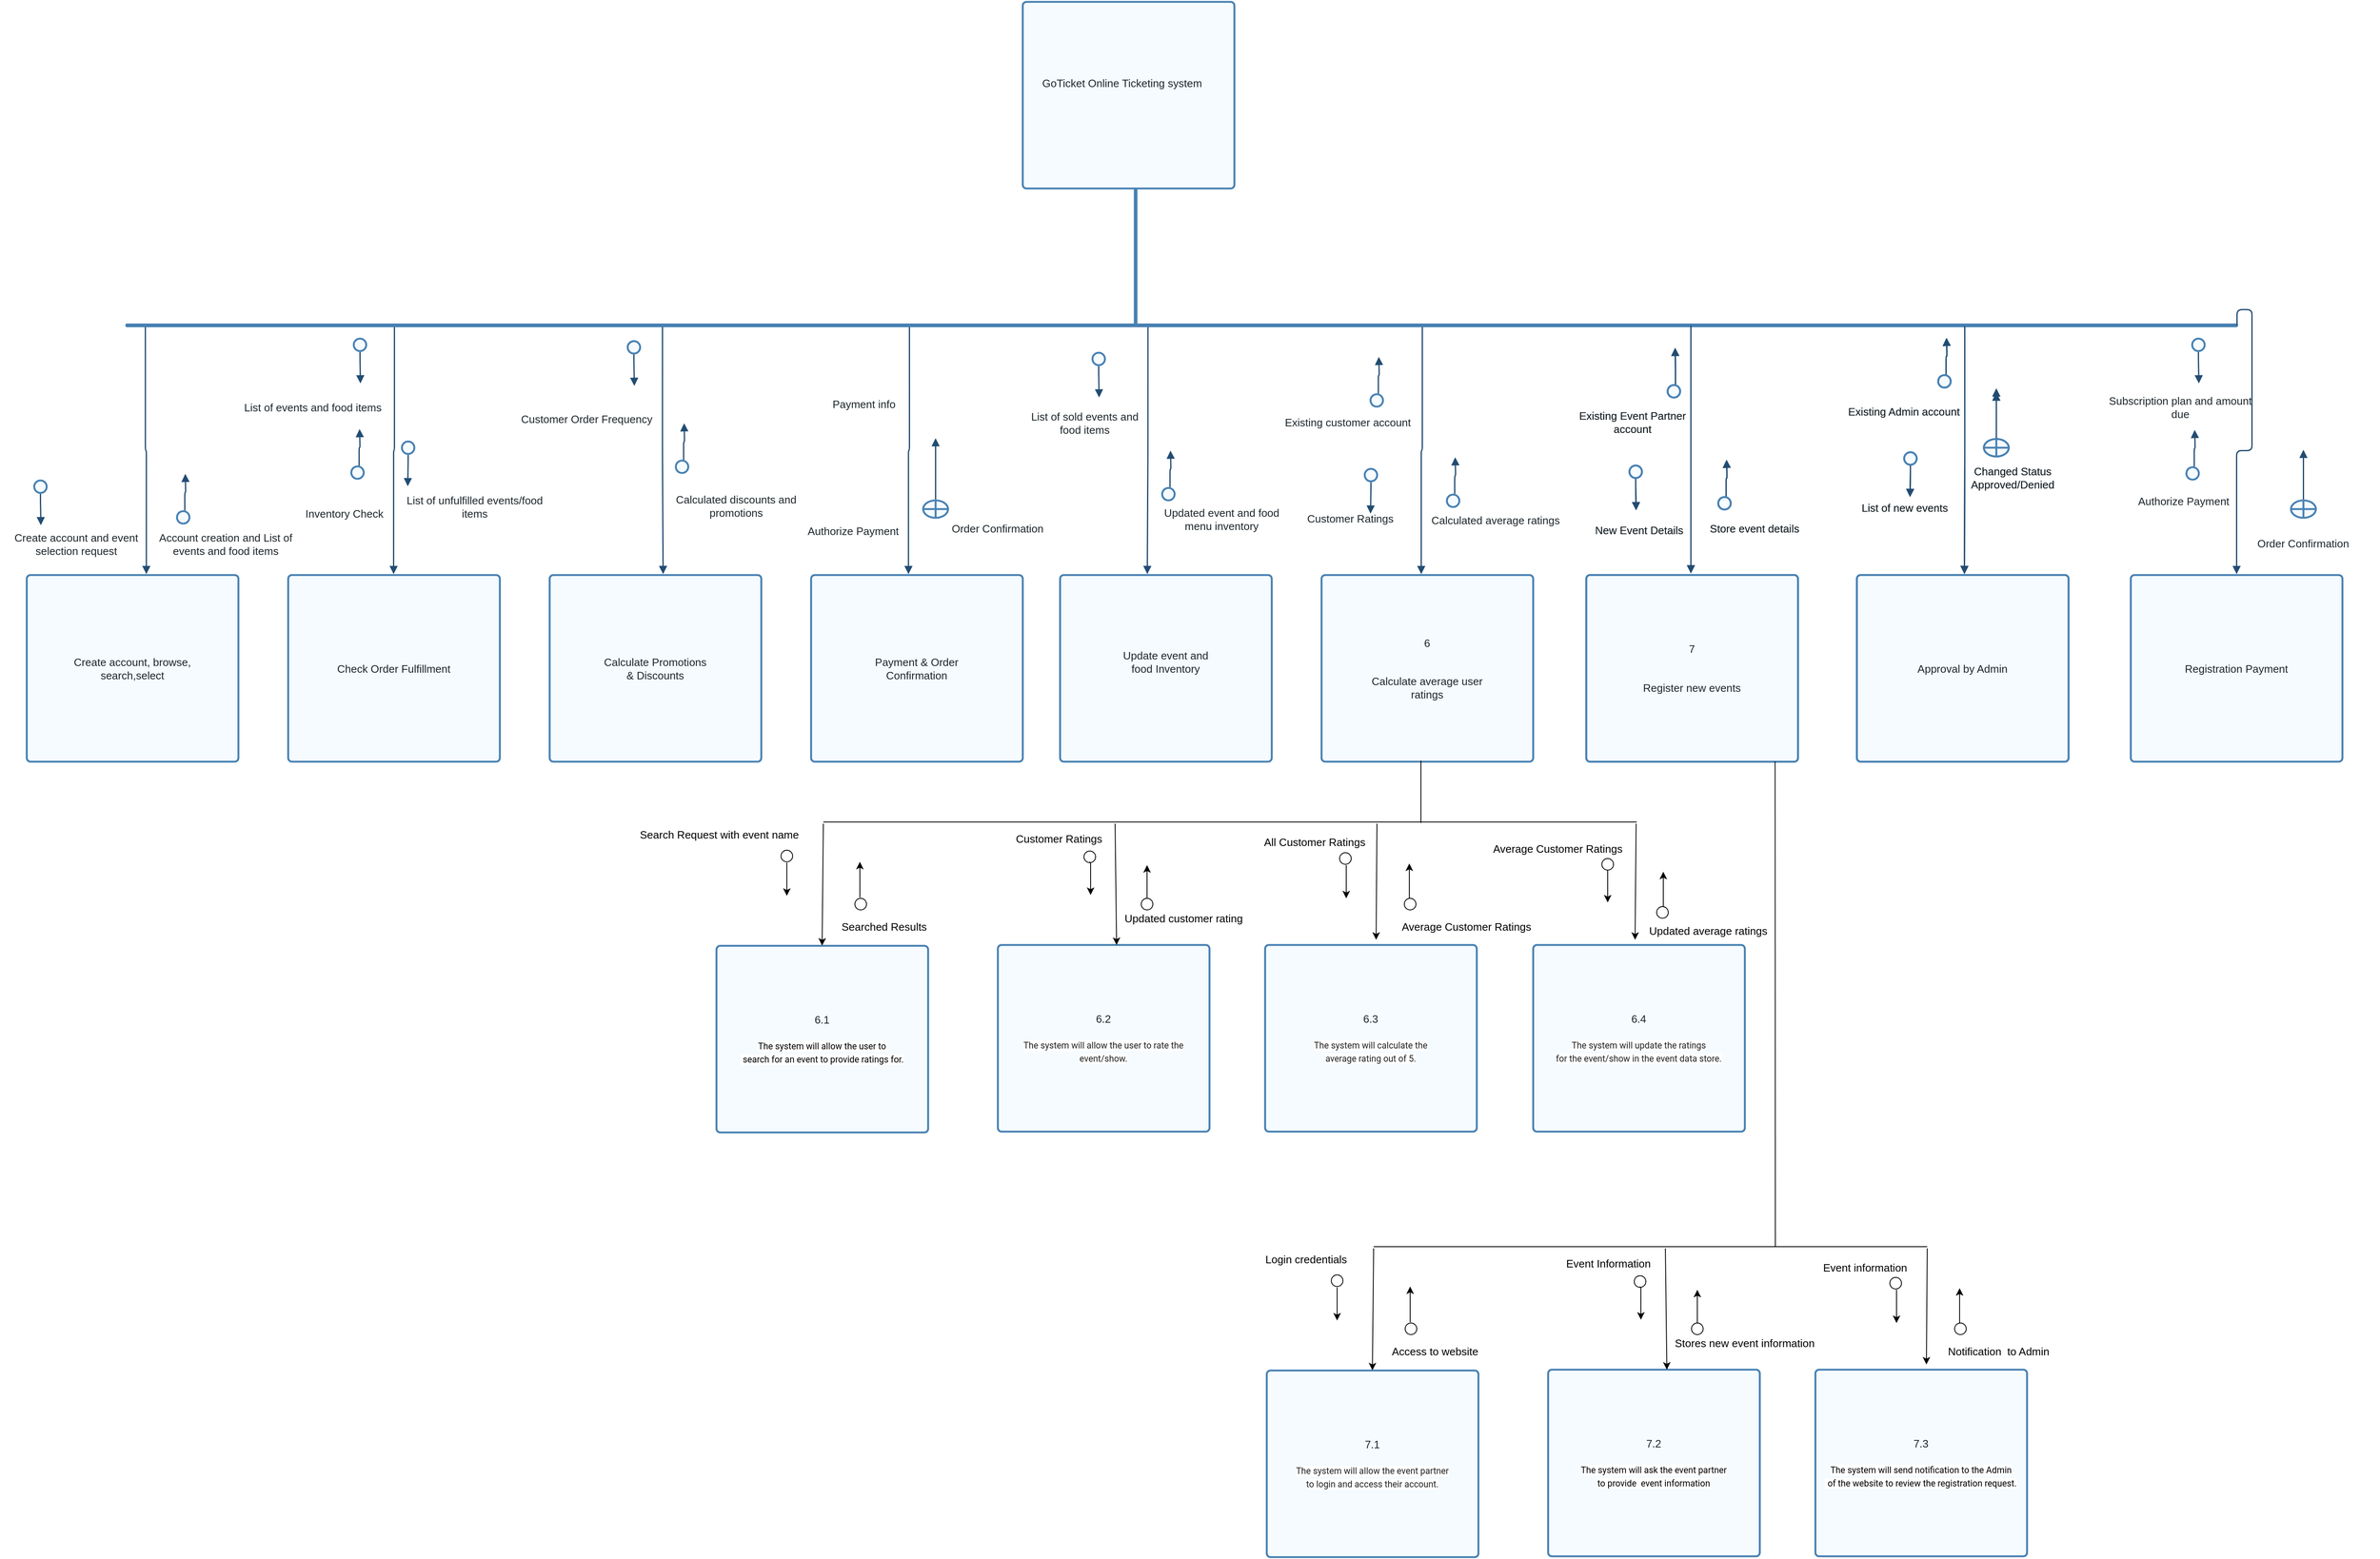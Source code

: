 <mxfile version="13.9.9" type="device" pages="2"><diagram id="BRpmbfgXeaDSfq24H_xb" name="Page-1"><mxGraphModel dx="2550" dy="-616" grid="1" gridSize="10" guides="1" tooltips="1" connect="1" arrows="1" fold="1" page="1" pageScale="1" pageWidth="850" pageHeight="1100" math="0" shadow="0"><root><mxCell id="0"/><mxCell id="1" parent="0"/><UserObject label="" lucidchartObjectId="cb7YvQ3b3Utd" id="3btgvDVKISLu8QlogKCD-1"><mxCell style="html=1;overflow=block;blockSpacing=1;whiteSpace=wrap;fontSize=13;spacing=3.8;strokeColor=#4881b3;strokeOpacity=100;rounded=1;absoluteArcSize=1;arcSize=9;fillColor=#F5FBFF;strokeWidth=2.3;" parent="1" vertex="1"><mxGeometry x="30" y="1589" width="255" height="225" as="geometry"/></mxCell></UserObject><UserObject label="GoTicket Online Ticketing system" lucidchartObjectId="xb7YAdiCLHz-" id="3btgvDVKISLu8QlogKCD-2"><mxCell style="html=1;overflow=block;blockSpacing=1;whiteSpace=wrap;fontSize=13;fontColor=#1d262b;spacing=3.8;strokeOpacity=0;fillOpacity=0;rounded=1;absoluteArcSize=1;arcSize=9;fillColor=#ffffff;strokeWidth=2.3;" parent="1" vertex="1"><mxGeometry x="45" y="1664" width="210" height="45" as="geometry"/></mxCell></UserObject><UserObject label="Payment &amp; Order&#10;Confirmation" lucidchartObjectId="oc7YDc2cfhqU" id="3btgvDVKISLu8QlogKCD-3"><mxCell style="html=1;overflow=block;blockSpacing=1;whiteSpace=wrap;fontSize=13;fontColor=#1d262b;spacing=3.8;strokeColor=#4881b3;strokeOpacity=100;rounded=1;absoluteArcSize=1;arcSize=9;fillColor=#F5FBFF;strokeWidth=2.3;" parent="1" vertex="1"><mxGeometry x="-225" y="2280" width="255" height="225" as="geometry"/></mxCell></UserObject><UserObject label="Update event and&#10; food Inventory&#10;" lucidchartObjectId="tc7YjYUUw1GC" id="3btgvDVKISLu8QlogKCD-4"><mxCell style="html=1;overflow=block;blockSpacing=1;whiteSpace=wrap;fontSize=13;fontColor=#1d262b;spacing=3.8;strokeColor=#4881b3;strokeOpacity=100;rounded=1;absoluteArcSize=1;arcSize=9;fillColor=#F5FBFF;strokeWidth=2.3;" parent="1" vertex="1"><mxGeometry x="75" y="2280" width="255" height="225" as="geometry"/></mxCell></UserObject><UserObject label="6&lt;br&gt;&lt;br&gt;&lt;br&gt;Calculate average user&lt;br&gt;ratings" lucidchartObjectId="zc7YV4qnc59." id="3btgvDVKISLu8QlogKCD-5"><mxCell style="html=1;overflow=block;blockSpacing=1;whiteSpace=wrap;fontSize=13;fontColor=#1d262b;spacing=3.8;strokeColor=#4881b3;strokeOpacity=100;rounded=1;absoluteArcSize=1;arcSize=9;fillColor=#F5FBFF;strokeWidth=2.3;" parent="1" vertex="1"><mxGeometry x="390" y="2280" width="255" height="225" as="geometry"/></mxCell></UserObject><UserObject label="Register new events" lucidchartObjectId="Ac7Y8gztxyKH" id="3btgvDVKISLu8QlogKCD-6"><mxCell style="html=1;overflow=block;blockSpacing=1;whiteSpace=wrap;fontSize=13;fontColor=#1d262b;spacing=3.8;strokeColor=#4881b3;strokeOpacity=100;rounded=1;absoluteArcSize=1;arcSize=9;fillColor=#F5FBFF;strokeWidth=2.3;" parent="1" vertex="1"><mxGeometry x="709" y="2280" width="255" height="225" as="geometry"/></mxCell></UserObject><UserObject label="Approval by Admin" lucidchartObjectId="Bc7Y-ABXMbTy" id="3btgvDVKISLu8QlogKCD-7"><mxCell style="html=1;overflow=block;blockSpacing=1;whiteSpace=wrap;fontSize=13;fontColor=#1d262b;spacing=3.8;strokeColor=#4881b3;strokeOpacity=100;rounded=1;absoluteArcSize=1;arcSize=9;fillColor=#F5FBFF;strokeWidth=2.3;" parent="1" vertex="1"><mxGeometry x="1035" y="2280" width="255" height="225" as="geometry"/></mxCell></UserObject><UserObject label="" lucidchartObjectId="4d7YXfiffGbj" id="3btgvDVKISLu8QlogKCD-8"><mxCell style="html=1;overflow=block;blockSpacing=1;whiteSpace=wrap;fontSize=13;spacing=0;strokeColor=#4881b3;strokeOpacity=100;rounded=1;absoluteArcSize=1;arcSize=9;rotation=-270;fillColor=#F5FBFF;strokeWidth=2.3;" parent="1" vertex="1"><mxGeometry x="83" y="1896" width="166" height="2" as="geometry"/></mxCell></UserObject><UserObject label="" lucidchartObjectId="vo7YoxGZOz9a" id="3btgvDVKISLu8QlogKCD-9"><mxCell style="html=1;overflow=block;blockSpacing=1;whiteSpace=wrap;fontSize=13;spacing=0;strokeColor=#4881b3;strokeOpacity=100;rounded=1;absoluteArcSize=1;arcSize=9;fillColor=#F5FBFF;strokeWidth=2.3;" parent="1" vertex="1"><mxGeometry x="-1050" y="1978" width="2543" height="2" as="geometry"/></mxCell></UserObject><UserObject label="" lucidchartObjectId="Yr7Y~ha0qfrI" id="3btgvDVKISLu8QlogKCD-10"><mxCell style="html=1;jettySize=18;whiteSpace=wrap;fontSize=13;strokeColor=#224C72;strokeWidth=1.5;rounded=1;arcSize=12;edgeStyle=orthogonalEdgeStyle;startArrow=none;endArrow=block;endFill=1;exitX=0.371;exitY=1;exitPerimeter=0;entryX=0.46;entryY=-0.005;entryPerimeter=0;" parent="1" source="3btgvDVKISLu8QlogKCD-9" target="3btgvDVKISLu8QlogKCD-3" edge="1"><mxGeometry width="100" height="100" relative="1" as="geometry"><Array as="points"/></mxGeometry></mxCell></UserObject><UserObject label="" lucidchartObjectId="3r7Yr-txlV_X" id="3btgvDVKISLu8QlogKCD-11"><mxCell style="html=1;jettySize=18;whiteSpace=wrap;fontSize=13;strokeColor=#224C72;strokeWidth=1.5;rounded=1;arcSize=12;edgeStyle=orthogonalEdgeStyle;startArrow=none;endArrow=block;endFill=1;exitX=0.484;exitY=1;exitPerimeter=0;entryX=0.412;entryY=-0.005;entryPerimeter=0;" parent="1" source="3btgvDVKISLu8QlogKCD-9" target="3btgvDVKISLu8QlogKCD-4" edge="1"><mxGeometry width="100" height="100" relative="1" as="geometry"><Array as="points"/></mxGeometry></mxCell></UserObject><UserObject label="" lucidchartObjectId="7r7Ybd27~JZ-" id="3btgvDVKISLu8QlogKCD-12"><mxCell style="html=1;jettySize=18;whiteSpace=wrap;fontSize=13;strokeColor=#224C72;strokeWidth=1.5;rounded=1;arcSize=12;edgeStyle=orthogonalEdgeStyle;startArrow=none;endArrow=block;endFill=1;exitX=0.614;exitY=1;exitPerimeter=0;entryX=0.471;entryY=-0.005;entryPerimeter=0;" parent="1" source="3btgvDVKISLu8QlogKCD-9" target="3btgvDVKISLu8QlogKCD-5" edge="1"><mxGeometry width="100" height="100" relative="1" as="geometry"><Array as="points"/></mxGeometry></mxCell></UserObject><UserObject label="" lucidchartObjectId="hs7Y0MbwM-pF" id="3btgvDVKISLu8QlogKCD-13"><mxCell style="html=1;jettySize=18;whiteSpace=wrap;fontSize=13;strokeColor=#224C72;strokeWidth=1.5;rounded=1;arcSize=12;edgeStyle=orthogonalEdgeStyle;startArrow=none;endArrow=block;endFill=1;" parent="1" edge="1"><mxGeometry width="100" height="100" relative="1" as="geometry"><Array as="points"/><mxPoint x="835" y="1979" as="sourcePoint"/><mxPoint x="835" y="2278" as="targetPoint"/></mxGeometry></mxCell></UserObject><UserObject label="" lucidchartObjectId="As7YaFqs9w3c" id="3btgvDVKISLu8QlogKCD-14"><mxCell style="html=1;jettySize=18;whiteSpace=wrap;fontSize=13;strokeColor=#224C72;strokeWidth=1.5;rounded=1;arcSize=12;edgeStyle=orthogonalEdgeStyle;startArrow=none;endArrow=block;endFill=1;exitX=0.871;exitY=1;exitPerimeter=0;entryX=0.508;entryY=-0.005;entryPerimeter=0;" parent="1" source="3btgvDVKISLu8QlogKCD-9" target="3btgvDVKISLu8QlogKCD-7" edge="1"><mxGeometry width="100" height="100" relative="1" as="geometry"><Array as="points"/></mxGeometry></mxCell></UserObject><UserObject label="" lucidchartObjectId="SO7Yj_RNmIQG" id="3btgvDVKISLu8QlogKCD-15"><mxCell style="html=1;overflow=block;blockSpacing=1;whiteSpace=wrap;shape=mxgraph.flowchart.summing_function;fontSize=13;spacing=3.8;strokeColor=#4881b3;strokeOpacity=100;rounded=1;absoluteArcSize=1;arcSize=9;fillColor=#F5FBFF;strokeWidth=2.3;" parent="1" vertex="1"><mxGeometry x="-90" y="2190" width="30" height="21" as="geometry"/></mxCell></UserObject><UserObject label="" lucidchartObjectId="SO7YDgznzZtO" id="3btgvDVKISLu8QlogKCD-16"><mxCell style="html=1;jettySize=18;whiteSpace=wrap;fontSize=13;strokeColor=#224C72;strokeWidth=1.5;rounded=1;arcSize=12;edgeStyle=orthogonalEdgeStyle;startArrow=none;endArrow=block;endFill=1;exitX=0.5;exitY=-0.054;exitPerimeter=0;" parent="1" source="3btgvDVKISLu8QlogKCD-15" edge="1"><mxGeometry width="100" height="100" relative="1" as="geometry"><Array as="points"/><mxPoint x="-75" y="2115" as="targetPoint"/></mxGeometry></mxCell></UserObject><UserObject label="Order Confirmation" lucidchartObjectId="VO7YmujzQtXc" id="3btgvDVKISLu8QlogKCD-17"><mxCell style="html=1;overflow=block;blockSpacing=1;whiteSpace=wrap;fontSize=13;fontColor=#1d262b;spacing=3.8;strokeOpacity=0;fillOpacity=0;rounded=1;absoluteArcSize=1;arcSize=9;fillColor=#ffffff;strokeWidth=2.3;" parent="1" vertex="1"><mxGeometry x="-90" y="2201" width="180" height="45" as="geometry"/></mxCell></UserObject><UserObject label="" lucidchartObjectId="IU7YOBBGOqOh" id="3btgvDVKISLu8QlogKCD-18"><mxCell style="html=1;overflow=block;blockSpacing=1;whiteSpace=wrap;ellipse;fontSize=13;spacing=3.8;strokeColor=#4881b3;strokeOpacity=100;rounded=1;absoluteArcSize=1;arcSize=9;fillColor=#F5FBFF;strokeWidth=2.3;" parent="1" vertex="1"><mxGeometry x="114" y="2012" width="15" height="15" as="geometry"/></mxCell></UserObject><UserObject label="" lucidchartObjectId="IU7Y7B9T~p.P" id="3btgvDVKISLu8QlogKCD-19"><mxCell style="html=1;jettySize=18;whiteSpace=wrap;fontSize=13;strokeColor=#224C72;strokeWidth=1.5;rounded=1;arcSize=12;edgeStyle=orthogonalEdgeStyle;startArrow=none;endArrow=block;endFill=1;exitX=0.5;exitY=1.076;exitPerimeter=0;" parent="1" source="3btgvDVKISLu8QlogKCD-18" edge="1"><mxGeometry width="100" height="100" relative="1" as="geometry"><Array as="points"><mxPoint x="122" y="2036"/></Array><mxPoint x="122" y="2066" as="targetPoint"/></mxGeometry></mxCell></UserObject><UserObject label="List of sold events and &#10;food items" lucidchartObjectId="LU7Yc1I8qv78" id="3btgvDVKISLu8QlogKCD-20"><mxCell style="html=1;overflow=block;blockSpacing=1;whiteSpace=wrap;fontSize=13;fontColor=#1d262b;spacing=3.8;strokeOpacity=0;fillOpacity=0;rounded=1;absoluteArcSize=1;arcSize=9;fillColor=#ffffff;strokeWidth=2.3;" parent="1" vertex="1"><mxGeometry x="15" y="2074" width="180" height="45" as="geometry"/></mxCell></UserObject><UserObject label="" lucidchartObjectId="JV7YCvbzoNwd" id="3btgvDVKISLu8QlogKCD-21"><mxCell style="html=1;overflow=block;blockSpacing=1;whiteSpace=wrap;ellipse;fontSize=13;spacing=3.8;strokeColor=#4881b3;strokeOpacity=100;rounded=1;absoluteArcSize=1;arcSize=9;rotation=12.891;fillColor=#F5FBFF;strokeWidth=2.3;" parent="1" vertex="1"><mxGeometry x="198" y="2175" width="15" height="15" as="geometry"/></mxCell></UserObject><UserObject label="" lucidchartObjectId="JV7YiGAURkDX" id="3btgvDVKISLu8QlogKCD-22"><mxCell style="html=1;jettySize=18;whiteSpace=wrap;fontSize=13;strokeColor=#224C72;strokeWidth=1.5;rounded=1;arcSize=12;edgeStyle=orthogonalEdgeStyle;startArrow=none;endArrow=block;endFill=1;exitX=0.5;exitY=-0.076;exitPerimeter=0;" parent="1" source="3btgvDVKISLu8QlogKCD-21" edge="1"><mxGeometry width="100" height="100" relative="1" as="geometry"><Array as="points"/><mxPoint x="208" y="2130" as="targetPoint"/></mxGeometry></mxCell></UserObject><UserObject label="Updated event and food menu inventory " lucidchartObjectId="MV7Y2VVmYBoz" id="3btgvDVKISLu8QlogKCD-23"><mxCell style="html=1;overflow=block;blockSpacing=1;whiteSpace=wrap;fontSize=13;fontColor=#1d262b;spacing=3.8;strokeOpacity=0;fillOpacity=0;rounded=1;absoluteArcSize=1;arcSize=9;fillColor=#ffffff;strokeWidth=2.3;" parent="1" vertex="1"><mxGeometry x="180" y="2190" width="180" height="45" as="geometry"/></mxCell></UserObject><UserObject label="" lucidchartObjectId="DW7YM41cKXP2" id="3btgvDVKISLu8QlogKCD-24"><mxCell style="html=1;overflow=block;blockSpacing=1;whiteSpace=wrap;ellipse;fontSize=13;spacing=3.8;strokeColor=#4881b3;strokeOpacity=100;rounded=1;absoluteArcSize=1;arcSize=9;rotation=12.891;fillColor=#F5FBFF;strokeWidth=2.3;" parent="1" vertex="1"><mxGeometry x="449" y="2062" width="15" height="15" as="geometry"/></mxCell></UserObject><UserObject label="" lucidchartObjectId="DW7Y8c.Ao3HN" id="3btgvDVKISLu8QlogKCD-25"><mxCell style="html=1;jettySize=18;whiteSpace=wrap;fontSize=13;strokeColor=#224C72;strokeWidth=1.5;rounded=1;arcSize=12;edgeStyle=orthogonalEdgeStyle;startArrow=none;endArrow=block;endFill=1;exitX=0.5;exitY=-0.076;exitPerimeter=0;" parent="1" source="3btgvDVKISLu8QlogKCD-24" edge="1"><mxGeometry width="100" height="100" relative="1" as="geometry"><Array as="points"/><mxPoint x="459" y="2017" as="targetPoint"/></mxGeometry></mxCell></UserObject><UserObject label="Existing customer account" lucidchartObjectId="FW7YRPLrr41K" id="3btgvDVKISLu8QlogKCD-26"><mxCell style="html=1;overflow=block;blockSpacing=1;whiteSpace=wrap;fontSize=13;fontColor=#1d262b;spacing=3.8;strokeOpacity=0;fillOpacity=0;rounded=1;absoluteArcSize=1;arcSize=9;fillColor=#ffffff;strokeWidth=2.3;" parent="1" vertex="1"><mxGeometry x="332" y="2073" width="180" height="45" as="geometry"/></mxCell></UserObject><UserObject label="" lucidchartObjectId="JX7YuROAKv_U" id="3btgvDVKISLu8QlogKCD-27"><mxCell style="html=1;overflow=block;blockSpacing=1;whiteSpace=wrap;ellipse;fontSize=13;spacing=3.8;strokeColor=#4881b3;strokeOpacity=100;rounded=1;absoluteArcSize=1;arcSize=9;fillColor=#F5FBFF;strokeWidth=2.3;" parent="1" vertex="1"><mxGeometry x="442" y="2152" width="15" height="15" as="geometry"/></mxCell></UserObject><UserObject label="" lucidchartObjectId="JX7YynpmGY-k" id="3btgvDVKISLu8QlogKCD-28"><mxCell style="html=1;jettySize=18;whiteSpace=wrap;fontSize=13;strokeColor=#224C72;strokeWidth=1.5;rounded=1;arcSize=12;edgeStyle=orthogonalEdgeStyle;startArrow=none;endArrow=block;endFill=1;exitX=0.5;exitY=1.076;exitPerimeter=0;" parent="1" source="3btgvDVKISLu8QlogKCD-27" edge="1"><mxGeometry width="100" height="100" relative="1" as="geometry"><Array as="points"><mxPoint x="449" y="2176"/></Array><mxPoint x="449" y="2206" as="targetPoint"/></mxGeometry></mxCell></UserObject><UserObject label="Customer Ratings" lucidchartObjectId="MX7YP5R1pC.D" id="3btgvDVKISLu8QlogKCD-29"><mxCell style="html=1;overflow=block;blockSpacing=1;whiteSpace=wrap;fontSize=13;fontColor=#1d262b;spacing=3.8;strokeOpacity=0;fillOpacity=0;rounded=1;absoluteArcSize=1;arcSize=9;fillColor=#ffffff;strokeWidth=2.3;" parent="1" vertex="1"><mxGeometry x="335" y="2189" width="180" height="45" as="geometry"/></mxCell></UserObject><UserObject label="" lucidchartObjectId="aY7YxKTdEf_x" id="3btgvDVKISLu8QlogKCD-30"><mxCell style="html=1;overflow=block;blockSpacing=1;whiteSpace=wrap;ellipse;fontSize=13;spacing=3.8;strokeColor=#4881b3;strokeOpacity=100;rounded=1;absoluteArcSize=1;arcSize=9;rotation=12.891;fillColor=#F5FBFF;strokeWidth=2.3;" parent="1" vertex="1"><mxGeometry x="541" y="2183" width="15" height="15" as="geometry"/></mxCell></UserObject><UserObject label="" lucidchartObjectId="aY7YXe7V4biu" id="3btgvDVKISLu8QlogKCD-31"><mxCell style="html=1;jettySize=18;whiteSpace=wrap;fontSize=13;strokeColor=#224C72;strokeWidth=1.5;rounded=1;arcSize=12;edgeStyle=orthogonalEdgeStyle;startArrow=none;endArrow=block;endFill=1;exitX=0.5;exitY=-0.076;exitPerimeter=0;" parent="1" source="3btgvDVKISLu8QlogKCD-30" edge="1"><mxGeometry width="100" height="100" relative="1" as="geometry"><Array as="points"/><mxPoint x="551" y="2138" as="targetPoint"/></mxGeometry></mxCell></UserObject><UserObject label="Calculated average ratings" lucidchartObjectId="mZ7YZsQj1jS1" id="3btgvDVKISLu8QlogKCD-32"><mxCell style="html=1;overflow=block;blockSpacing=1;whiteSpace=wrap;fontSize=13;fontColor=#1d262b;spacing=3.8;strokeOpacity=0;fillOpacity=0;rounded=1;absoluteArcSize=1;arcSize=9;fillColor=#ffffff;strokeWidth=2.3;" parent="1" vertex="1"><mxGeometry x="510" y="2191" width="180" height="45" as="geometry"/></mxCell></UserObject><UserObject label="Authorize Payment" lucidchartObjectId="F17YFwcBu78G" id="3btgvDVKISLu8QlogKCD-33"><mxCell style="html=1;overflow=block;blockSpacing=1;whiteSpace=wrap;fontSize=13;fontColor=#1d262b;spacing=3.8;strokeOpacity=0;fillOpacity=0;rounded=1;absoluteArcSize=1;arcSize=9;fillColor=#ffffff;strokeWidth=2.3;" parent="1" vertex="1"><mxGeometry x="-264" y="2204" width="180" height="45" as="geometry"/></mxCell></UserObject><UserObject label="Payment info" lucidchartObjectId="H47Yz~raGpoN" id="3btgvDVKISLu8QlogKCD-34"><mxCell style="html=1;overflow=block;blockSpacing=1;whiteSpace=wrap;fontSize=13;fontColor=#1d262b;spacing=3.8;strokeOpacity=0;fillOpacity=0;rounded=1;absoluteArcSize=1;arcSize=9;fillColor=#ffffff;strokeWidth=2.3;" parent="1" vertex="1"><mxGeometry x="-251" y="2051" width="180" height="45" as="geometry"/></mxCell></UserObject><UserObject label="Existing Event Partner account" lucidchartObjectId="K57Y60sJ-0at" id="3btgvDVKISLu8QlogKCD-35"><mxCell style="html=1;overflow=block;blockSpacing=1;whiteSpace=wrap;fontSize=13;fontColor=#1d262b;spacing=3.8;strokeOpacity=0;fillOpacity=0;rounded=1;absoluteArcSize=1;arcSize=9;fillColor=#ffffff;strokeWidth=2.3;" parent="1" vertex="1"><mxGeometry x="675" y="2073" width="180" height="45" as="geometry"/></mxCell></UserObject><UserObject label="" lucidchartObjectId="057Yh4DW8PBu" id="3btgvDVKISLu8QlogKCD-36"><mxCell style="html=1;overflow=block;blockSpacing=1;whiteSpace=wrap;ellipse;fontSize=13;spacing=3.8;strokeColor=#4881b3;strokeOpacity=100;rounded=1;absoluteArcSize=1;arcSize=9;rotation=12.891;fillColor=#F5FBFF;strokeWidth=2.3;" parent="1" vertex="1"><mxGeometry x="807" y="2051" width="15" height="15" as="geometry"/></mxCell></UserObject><UserObject label="" lucidchartObjectId="057Ymmg_DoC4" id="3btgvDVKISLu8QlogKCD-37"><mxCell style="html=1;jettySize=18;whiteSpace=wrap;fontSize=13;strokeColor=#224C72;strokeWidth=1.5;rounded=1;arcSize=12;edgeStyle=orthogonalEdgeStyle;startArrow=none;endArrow=block;endFill=1;exitX=0.5;exitY=-0.076;exitPerimeter=0;" parent="1" source="3btgvDVKISLu8QlogKCD-36" edge="1"><mxGeometry width="100" height="100" relative="1" as="geometry"><Array as="points"/><mxPoint x="816" y="2006" as="targetPoint"/></mxGeometry></mxCell></UserObject><UserObject label="" lucidchartObjectId="a77YkUytkA0J" id="3btgvDVKISLu8QlogKCD-38"><mxCell style="html=1;overflow=block;blockSpacing=1;whiteSpace=wrap;ellipse;fontSize=13;spacing=3.8;strokeColor=#4881b3;strokeOpacity=100;rounded=1;absoluteArcSize=1;arcSize=9;rotation=12.891;fillColor=#F5FBFF;strokeWidth=2.3;" parent="1" vertex="1"><mxGeometry x="1133" y="2039" width="15" height="15" as="geometry"/></mxCell></UserObject><UserObject label="" lucidchartObjectId="a77Yi8oT1XJW" id="3btgvDVKISLu8QlogKCD-39"><mxCell style="html=1;jettySize=18;whiteSpace=wrap;fontSize=13;strokeColor=#224C72;strokeWidth=1.5;rounded=1;arcSize=12;edgeStyle=orthogonalEdgeStyle;startArrow=none;endArrow=block;endFill=1;exitX=0.5;exitY=-0.076;exitPerimeter=0;" parent="1" source="3btgvDVKISLu8QlogKCD-38" edge="1"><mxGeometry width="100" height="100" relative="1" as="geometry"><Array as="points"/><mxPoint x="1143" y="1994" as="targetPoint"/></mxGeometry></mxCell></UserObject><UserObject label="Existing Admin account" lucidchartObjectId="d77YiN04zXwg" id="3btgvDVKISLu8QlogKCD-40"><mxCell style="html=1;overflow=block;blockSpacing=1;whiteSpace=wrap;fontSize=13;fontColor=#1d262b;spacing=3.8;strokeOpacity=0;fillOpacity=0;rounded=1;absoluteArcSize=1;arcSize=9;fillColor=#ffffff;strokeWidth=2.3;" parent="1" vertex="1"><mxGeometry x="1002" y="2060" width="180" height="45" as="geometry"/></mxCell></UserObject><UserObject label="List of new events" lucidchartObjectId="H77YQemtj~PU" id="3btgvDVKISLu8QlogKCD-41"><mxCell style="html=1;overflow=block;blockSpacing=1;whiteSpace=wrap;fontSize=13;fontColor=#1d262b;spacing=3.8;strokeOpacity=0;fillOpacity=0;rounded=1;absoluteArcSize=1;arcSize=9;fillColor=#ffffff;strokeWidth=2.3;" parent="1" vertex="1"><mxGeometry x="1003" y="2176" width="180" height="45" as="geometry"/></mxCell></UserObject><UserObject label="Changed Status &#10;Approved/Denied" lucidchartObjectId="i87YHxzXdl5W" id="3btgvDVKISLu8QlogKCD-42"><mxCell style="html=1;overflow=block;blockSpacing=1;whiteSpace=wrap;fontSize=13;fontColor=#1d262b;spacing=3.8;strokeOpacity=0;fillOpacity=0;rounded=1;absoluteArcSize=1;arcSize=9;fillColor=#ffffff;strokeWidth=2.3;" parent="1" vertex="1"><mxGeometry x="1133" y="2140" width="180" height="45" as="geometry"/></mxCell></UserObject><UserObject label="" lucidchartObjectId="f97YZ5GIC-FW" id="3btgvDVKISLu8QlogKCD-43"><mxCell style="html=1;overflow=block;blockSpacing=1;whiteSpace=wrap;shape=mxgraph.flowchart.summing_function;fontSize=13;spacing=3.8;strokeColor=#4881b3;strokeOpacity=100;rounded=1;absoluteArcSize=1;arcSize=9;fillColor=#F5FBFF;strokeWidth=2.3;" parent="1" vertex="1"><mxGeometry x="1188" y="2116" width="30" height="21" as="geometry"/></mxCell></UserObject><UserObject label="" lucidchartObjectId="f97YbTGdyZZA" id="3btgvDVKISLu8QlogKCD-44"><mxCell style="html=1;jettySize=18;whiteSpace=wrap;fontSize=13;strokeColor=#224C72;strokeWidth=1.5;rounded=1;arcSize=12;edgeStyle=orthogonalEdgeStyle;startArrow=none;endArrow=block;endFill=1;exitX=0.5;exitY=-0.054;exitPerimeter=0;" parent="1" source="3btgvDVKISLu8QlogKCD-43" edge="1"><mxGeometry width="100" height="100" relative="1" as="geometry"><Array as="points"/><mxPoint x="1203" y="2060" as="targetPoint"/></mxGeometry></mxCell></UserObject><UserObject label="" lucidchartObjectId="M97Y_QqFyuqK" id="3btgvDVKISLu8QlogKCD-45"><mxCell style="html=1;overflow=block;blockSpacing=1;whiteSpace=wrap;ellipse;fontSize=13;spacing=3.8;strokeColor=#4881b3;strokeOpacity=100;rounded=1;absoluteArcSize=1;arcSize=9;fillColor=#F5FBFF;strokeWidth=2.3;" parent="1" vertex="1"><mxGeometry x="1092" y="2132" width="15" height="15" as="geometry"/></mxCell></UserObject><UserObject label="" lucidchartObjectId="M97YXKdz5px2" id="3btgvDVKISLu8QlogKCD-46"><mxCell style="html=1;jettySize=18;whiteSpace=wrap;fontSize=13;strokeColor=#224C72;strokeWidth=1.5;rounded=1;arcSize=12;edgeStyle=orthogonalEdgeStyle;startArrow=none;endArrow=block;endFill=1;exitX=0.5;exitY=1.076;exitPerimeter=0;" parent="1" source="3btgvDVKISLu8QlogKCD-45" edge="1"><mxGeometry width="100" height="100" relative="1" as="geometry"><Array as="points"><mxPoint x="1099" y="2156"/></Array><mxPoint x="1099" y="2186" as="targetPoint"/></mxGeometry></mxCell></UserObject><UserObject label="" lucidchartObjectId="v~7YvVX~NiVJ" id="3btgvDVKISLu8QlogKCD-47"><mxCell style="html=1;jettySize=18;whiteSpace=wrap;fontSize=13;strokeColor=#224C72;strokeWidth=1.5;rounded=1;arcSize=12;edgeStyle=orthogonalEdgeStyle;startArrow=none;endArrow=block;endFill=1;exitX=0.5;exitY=-0.054;exitPerimeter=0;" parent="1" source="3btgvDVKISLu8QlogKCD-43" edge="1"><mxGeometry width="100" height="100" relative="1" as="geometry"><Array as="points"/><mxPoint x="1203" y="2055" as="targetPoint"/></mxGeometry></mxCell></UserObject><UserObject label="" lucidchartObjectId="xj8Ys~QmtSbv" id="3btgvDVKISLu8QlogKCD-48"><mxCell style="html=1;overflow=block;blockSpacing=1;whiteSpace=wrap;ellipse;fontSize=13;spacing=3.8;strokeColor=#4881b3;strokeOpacity=100;rounded=1;absoluteArcSize=1;arcSize=9;fillColor=#F5FBFF;strokeWidth=2.3;" parent="1" vertex="1"><mxGeometry x="761" y="2148" width="15" height="15" as="geometry"/></mxCell></UserObject><UserObject label="" lucidchartObjectId="xj8YdJ0Lk4e0" id="3btgvDVKISLu8QlogKCD-49"><mxCell style="html=1;jettySize=18;whiteSpace=wrap;fontSize=13;strokeColor=#224C72;strokeWidth=1.5;rounded=1;arcSize=12;edgeStyle=orthogonalEdgeStyle;startArrow=none;endArrow=block;endFill=1;exitX=0.5;exitY=1.076;exitPerimeter=0;" parent="1" source="3btgvDVKISLu8QlogKCD-48" edge="1"><mxGeometry width="100" height="100" relative="1" as="geometry"><Array as="points"><mxPoint x="769" y="2172"/></Array><mxPoint x="769" y="2202" as="targetPoint"/></mxGeometry></mxCell></UserObject><UserObject label="New Event Details" lucidchartObjectId="Dj8Yr1RrDYL8" id="3btgvDVKISLu8QlogKCD-50"><mxCell style="html=1;overflow=block;blockSpacing=1;whiteSpace=wrap;fontSize=13;fontColor=#1d262b;spacing=3.8;strokeOpacity=0;fillOpacity=0;rounded=1;absoluteArcSize=1;arcSize=9;fillColor=#ffffff;strokeWidth=2.3;" parent="1" vertex="1"><mxGeometry x="683" y="2203" width="180" height="45" as="geometry"/></mxCell></UserObject><UserObject label="" lucidchartObjectId="Qj8YB2DewYTk" id="3btgvDVKISLu8QlogKCD-51"><mxCell style="html=1;overflow=block;blockSpacing=1;whiteSpace=wrap;ellipse;fontSize=13;spacing=3.8;strokeColor=#4881b3;strokeOpacity=100;rounded=1;absoluteArcSize=1;arcSize=9;rotation=12.891;fillColor=#F5FBFF;strokeWidth=2.3;" parent="1" vertex="1"><mxGeometry x="868" y="2186" width="15" height="15" as="geometry"/></mxCell></UserObject><UserObject label="" lucidchartObjectId="Qj8YBsMRFvaL" id="3btgvDVKISLu8QlogKCD-52"><mxCell style="html=1;jettySize=18;whiteSpace=wrap;fontSize=13;strokeColor=#224C72;strokeWidth=1.5;rounded=1;arcSize=12;edgeStyle=orthogonalEdgeStyle;startArrow=none;endArrow=block;endFill=1;exitX=0.5;exitY=-0.076;exitPerimeter=0;" parent="1" source="3btgvDVKISLu8QlogKCD-51" edge="1"><mxGeometry width="100" height="100" relative="1" as="geometry"><Array as="points"/><mxPoint x="878" y="2141" as="targetPoint"/></mxGeometry></mxCell></UserObject><UserObject label="Store event details" lucidchartObjectId="Tj8Yq0k1d5.W" id="3btgvDVKISLu8QlogKCD-53"><mxCell style="html=1;overflow=block;blockSpacing=1;whiteSpace=wrap;fontSize=13;fontColor=#1d262b;spacing=3.8;strokeOpacity=0;fillOpacity=0;rounded=1;absoluteArcSize=1;arcSize=9;fillColor=#ffffff;strokeWidth=2.3;" parent="1" vertex="1"><mxGeometry x="822" y="2201" width="180" height="45" as="geometry"/></mxCell></UserObject><UserObject label="Create account, browse,&#10;search,select" lucidchartObjectId="fc7Y5N.l0ELx" id="3btgvDVKISLu8QlogKCD-54"><mxCell style="html=1;overflow=block;blockSpacing=1;whiteSpace=wrap;fontSize=13;fontColor=#1d262b;spacing=3.8;strokeColor=#4881b3;strokeOpacity=100;rounded=1;absoluteArcSize=1;arcSize=9;fillColor=#F5FBFF;strokeWidth=2.3;" parent="1" vertex="1"><mxGeometry x="-1170" y="2280" width="255" height="225" as="geometry"/></mxCell></UserObject><UserObject label="Check Order Fulfillment" lucidchartObjectId="jc7Yw7zAqXTa" id="3btgvDVKISLu8QlogKCD-55"><mxCell style="html=1;overflow=block;blockSpacing=1;whiteSpace=wrap;fontSize=13;fontColor=#1d262b;spacing=3.8;strokeColor=#4881b3;strokeOpacity=100;rounded=1;absoluteArcSize=1;arcSize=9;fillColor=#F5FBFF;strokeWidth=2.3;" parent="1" vertex="1"><mxGeometry x="-855" y="2280" width="255" height="225" as="geometry"/></mxCell></UserObject><UserObject label="Calculate Promotions&#10; &amp; Discounts" lucidchartObjectId="kc7YeL7Zaw~p" id="3btgvDVKISLu8QlogKCD-56"><mxCell style="html=1;overflow=block;blockSpacing=1;whiteSpace=wrap;fontSize=13;fontColor=#1d262b;spacing=3.8;strokeColor=#4881b3;strokeOpacity=100;rounded=1;absoluteArcSize=1;arcSize=9;fillColor=#F5FBFF;strokeWidth=2.3;" parent="1" vertex="1"><mxGeometry x="-540" y="2280" width="255" height="225" as="geometry"/></mxCell></UserObject><UserObject label="" lucidchartObjectId="vo7YoxGZOz9a" id="3btgvDVKISLu8QlogKCD-57"><mxCell style="html=1;overflow=block;blockSpacing=1;whiteSpace=wrap;fontSize=13;spacing=0;strokeColor=#4881b3;strokeOpacity=100;rounded=1;absoluteArcSize=1;arcSize=9;fillColor=#F5FBFF;strokeWidth=2.3;" parent="1" vertex="1"><mxGeometry x="-1050" y="1978" width="2543" height="2" as="geometry"/></mxCell></UserObject><UserObject label="" lucidchartObjectId="dr7Y.5jsjSnB" id="3btgvDVKISLu8QlogKCD-58"><mxCell style="html=1;jettySize=18;whiteSpace=wrap;fontSize=13;strokeColor=#224C72;strokeWidth=1.5;rounded=1;arcSize=12;edgeStyle=orthogonalEdgeStyle;startArrow=none;endArrow=block;endFill=1;exitX=0.009;exitY=1;exitPerimeter=0;entryX=0.565;entryY=-0.005;entryPerimeter=0;" parent="1" source="3btgvDVKISLu8QlogKCD-57" target="3btgvDVKISLu8QlogKCD-54" edge="1"><mxGeometry width="100" height="100" relative="1" as="geometry"><Array as="points"/></mxGeometry></mxCell></UserObject><UserObject label="" lucidchartObjectId="Er7YHb0IMFhg" id="3btgvDVKISLu8QlogKCD-59"><mxCell style="html=1;jettySize=18;whiteSpace=wrap;fontSize=13;strokeColor=#224C72;strokeWidth=1.5;rounded=1;arcSize=12;edgeStyle=orthogonalEdgeStyle;startArrow=none;endArrow=block;endFill=1;exitX=0.127;exitY=1;exitPerimeter=0;entryX=0.498;entryY=-0.005;entryPerimeter=0;" parent="1" source="3btgvDVKISLu8QlogKCD-57" target="3btgvDVKISLu8QlogKCD-55" edge="1"><mxGeometry width="100" height="100" relative="1" as="geometry"><Array as="points"/></mxGeometry></mxCell></UserObject><UserObject label="" lucidchartObjectId="Jr7YY_716UHn" id="3btgvDVKISLu8QlogKCD-60"><mxCell style="html=1;jettySize=18;whiteSpace=wrap;fontSize=13;strokeColor=#224C72;strokeWidth=1.5;rounded=1;arcSize=12;edgeStyle=orthogonalEdgeStyle;startArrow=none;endArrow=block;endFill=1;exitX=0.254;exitY=1;exitPerimeter=0;entryX=0.536;entryY=-0.005;entryPerimeter=0;" parent="1" source="3btgvDVKISLu8QlogKCD-57" target="3btgvDVKISLu8QlogKCD-56" edge="1"><mxGeometry width="100" height="100" relative="1" as="geometry"><Array as="points"/></mxGeometry></mxCell></UserObject><UserObject label="" lucidchartObjectId="Py7Yl5Jw_qhS" id="3btgvDVKISLu8QlogKCD-61"><mxCell style="html=1;overflow=block;blockSpacing=1;whiteSpace=wrap;ellipse;fontSize=13;spacing=3.8;strokeColor=#4881b3;strokeOpacity=100;rounded=1;absoluteArcSize=1;arcSize=9;fillColor=#F5FBFF;strokeWidth=2.3;" parent="1" vertex="1"><mxGeometry x="-1161" y="2166" width="15" height="15" as="geometry"/></mxCell></UserObject><UserObject label="" lucidchartObjectId="Vy7YbgoStXZP" id="3btgvDVKISLu8QlogKCD-62"><mxCell style="html=1;jettySize=18;whiteSpace=wrap;fontSize=13;strokeColor=#224C72;strokeWidth=1.5;rounded=1;arcSize=12;edgeStyle=orthogonalEdgeStyle;startArrow=none;endArrow=block;endFill=1;exitX=0.5;exitY=1.076;exitPerimeter=0;" parent="1" source="3btgvDVKISLu8QlogKCD-61" edge="1"><mxGeometry width="100" height="100" relative="1" as="geometry"><Array as="points"><mxPoint x="-1153" y="2190"/></Array><mxPoint x="-1153" y="2220" as="targetPoint"/></mxGeometry></mxCell></UserObject><UserObject label="Create account and event selection request" lucidchartObjectId="wB7Y.qhQiU50" id="3btgvDVKISLu8QlogKCD-63"><mxCell style="html=1;overflow=block;blockSpacing=1;whiteSpace=wrap;fontSize=13;fontColor=#1d262b;spacing=3.8;strokeOpacity=0;fillOpacity=0;rounded=1;absoluteArcSize=1;arcSize=9;fillColor=#ffffff;strokeWidth=2.3;" parent="1" vertex="1"><mxGeometry x="-1200" y="2220" width="180" height="45" as="geometry"/></mxCell></UserObject><UserObject label="" lucidchartObjectId="ZC7YlugmgYyG" id="3btgvDVKISLu8QlogKCD-64"><mxCell style="html=1;overflow=block;blockSpacing=1;whiteSpace=wrap;ellipse;fontSize=13;spacing=3.8;strokeColor=#4881b3;strokeOpacity=100;rounded=1;absoluteArcSize=1;arcSize=9;rotation=12.891;fillColor=#F5FBFF;strokeWidth=2.3;" parent="1" vertex="1"><mxGeometry x="-989" y="2203" width="15" height="15" as="geometry"/></mxCell></UserObject><UserObject label="" lucidchartObjectId="ZC7Y0l5KRDPG" id="3btgvDVKISLu8QlogKCD-65"><mxCell style="html=1;jettySize=18;whiteSpace=wrap;fontSize=13;strokeColor=#224C72;strokeWidth=1.5;rounded=1;arcSize=12;edgeStyle=orthogonalEdgeStyle;startArrow=none;endArrow=block;endFill=1;exitX=0.5;exitY=-0.076;exitPerimeter=0;" parent="1" source="3btgvDVKISLu8QlogKCD-64" edge="1"><mxGeometry width="100" height="100" relative="1" as="geometry"><Array as="points"/><mxPoint x="-979" y="2158" as="targetPoint"/></mxGeometry></mxCell></UserObject><UserObject label="Account creation and List of events and food items" lucidchartObjectId="lE7YTo-avkM6" id="3btgvDVKISLu8QlogKCD-66"><mxCell style="html=1;overflow=block;blockSpacing=1;whiteSpace=wrap;fontSize=13;fontColor=#1d262b;spacing=3.8;strokeOpacity=0;fillOpacity=0;rounded=1;absoluteArcSize=1;arcSize=9;fillColor=#ffffff;strokeWidth=2.3;" parent="1" vertex="1"><mxGeometry x="-1020" y="2220" width="180" height="45" as="geometry"/></mxCell></UserObject><UserObject label="" lucidchartObjectId="JI7YbaMP04t6" id="3btgvDVKISLu8QlogKCD-67"><mxCell style="html=1;overflow=block;blockSpacing=1;whiteSpace=wrap;ellipse;fontSize=13;spacing=3.8;strokeColor=#4881b3;strokeOpacity=100;rounded=1;absoluteArcSize=1;arcSize=9;fillColor=#F5FBFF;strokeWidth=2.3;" parent="1" vertex="1"><mxGeometry x="-776" y="1995" width="15" height="15" as="geometry"/></mxCell></UserObject><UserObject label="" lucidchartObjectId="JI7Y9z41USug" id="3btgvDVKISLu8QlogKCD-68"><mxCell style="html=1;jettySize=18;whiteSpace=wrap;fontSize=13;strokeColor=#224C72;strokeWidth=1.5;rounded=1;arcSize=12;edgeStyle=orthogonalEdgeStyle;startArrow=none;endArrow=block;endFill=1;exitX=0.5;exitY=1.076;exitPerimeter=0;" parent="1" source="3btgvDVKISLu8QlogKCD-67" edge="1"><mxGeometry width="100" height="100" relative="1" as="geometry"><Array as="points"><mxPoint x="-768" y="2019"/></Array><mxPoint x="-768" y="2049" as="targetPoint"/></mxGeometry></mxCell></UserObject><UserObject label="List of events and food items" lucidchartObjectId="UI7Yvfe.GMvc" id="3btgvDVKISLu8QlogKCD-69"><mxCell style="html=1;overflow=block;blockSpacing=1;whiteSpace=wrap;fontSize=13;fontColor=#1d262b;spacing=3.8;strokeOpacity=0;fillOpacity=0;rounded=1;absoluteArcSize=1;arcSize=9;fillColor=#ffffff;strokeWidth=2.3;" parent="1" vertex="1"><mxGeometry x="-915" y="2055" width="180" height="45" as="geometry"/></mxCell></UserObject><UserObject label="" lucidchartObjectId="hJ7Y.tSw5b-e" id="3btgvDVKISLu8QlogKCD-70"><mxCell style="html=1;overflow=block;blockSpacing=1;whiteSpace=wrap;ellipse;fontSize=13;spacing=3.8;strokeColor=#4881b3;strokeOpacity=100;rounded=1;absoluteArcSize=1;arcSize=9;rotation=12.891;fillColor=#F5FBFF;strokeWidth=2.3;" parent="1" vertex="1"><mxGeometry x="-779" y="2149" width="15" height="15" as="geometry"/></mxCell></UserObject><UserObject label="" lucidchartObjectId="hJ7Y7SWCHqva" id="3btgvDVKISLu8QlogKCD-71"><mxCell style="html=1;jettySize=18;whiteSpace=wrap;fontSize=13;strokeColor=#224C72;strokeWidth=1.5;rounded=1;arcSize=12;edgeStyle=orthogonalEdgeStyle;startArrow=none;endArrow=block;endFill=1;exitX=0.5;exitY=-0.076;exitPerimeter=0;" parent="1" source="3btgvDVKISLu8QlogKCD-70" edge="1"><mxGeometry width="100" height="100" relative="1" as="geometry"><Array as="points"/><mxPoint x="-769" y="2104" as="targetPoint"/></mxGeometry></mxCell></UserObject><UserObject label="Inventory Check" lucidchartObjectId="rJ7YCZRcoDJB" id="3btgvDVKISLu8QlogKCD-72"><mxCell style="html=1;overflow=block;blockSpacing=1;whiteSpace=wrap;fontSize=13;fontColor=#1d262b;spacing=3.8;strokeOpacity=0;fillOpacity=0;rounded=1;absoluteArcSize=1;arcSize=9;fillColor=#ffffff;strokeWidth=2.3;" parent="1" vertex="1"><mxGeometry x="-877" y="2183" width="180" height="45" as="geometry"/></mxCell></UserObject><UserObject label="" lucidchartObjectId="XJ7Y2wF3~6y4" id="3btgvDVKISLu8QlogKCD-73"><mxCell style="html=1;overflow=block;blockSpacing=1;whiteSpace=wrap;ellipse;fontSize=13;spacing=3.8;strokeColor=#4881b3;strokeOpacity=100;rounded=1;absoluteArcSize=1;arcSize=9;fillColor=#F5FBFF;strokeWidth=2.3;" parent="1" vertex="1"><mxGeometry x="-718" y="2119" width="15" height="15" as="geometry"/></mxCell></UserObject><UserObject label="" lucidchartObjectId="XJ7YPnSAmwLB" id="3btgvDVKISLu8QlogKCD-74"><mxCell style="html=1;jettySize=18;whiteSpace=wrap;fontSize=13;strokeColor=#224C72;strokeWidth=1.5;rounded=1;arcSize=12;edgeStyle=orthogonalEdgeStyle;startArrow=none;endArrow=block;endFill=1;exitX=0.5;exitY=1.076;exitPerimeter=0;" parent="1" source="3btgvDVKISLu8QlogKCD-73" edge="1"><mxGeometry width="100" height="100" relative="1" as="geometry"><Array as="points"><mxPoint x="-711" y="2143"/></Array><mxPoint x="-711" y="2173" as="targetPoint"/></mxGeometry></mxCell></UserObject><UserObject label="List of unfulfilled events/food items" lucidchartObjectId="3J7YOPxls4kO" id="3btgvDVKISLu8QlogKCD-75"><mxCell style="html=1;overflow=block;blockSpacing=1;whiteSpace=wrap;fontSize=13;fontColor=#1d262b;spacing=3.8;strokeOpacity=0;fillOpacity=0;rounded=1;absoluteArcSize=1;arcSize=9;fillColor=#ffffff;strokeWidth=2.3;" parent="1" vertex="1"><mxGeometry x="-720" y="2175" width="180" height="45" as="geometry"/></mxCell></UserObject><UserObject label="" lucidchartObjectId="0K7YZxWA8vWJ" id="3btgvDVKISLu8QlogKCD-76"><mxCell style="html=1;overflow=block;blockSpacing=1;whiteSpace=wrap;ellipse;fontSize=13;spacing=3.8;strokeColor=#4881b3;strokeOpacity=100;rounded=1;absoluteArcSize=1;arcSize=9;fillColor=#F5FBFF;strokeWidth=2.3;" parent="1" vertex="1"><mxGeometry x="-446" y="1998" width="15" height="15" as="geometry"/></mxCell></UserObject><UserObject label="" lucidchartObjectId="0K7Y~fjF.DSD" id="3btgvDVKISLu8QlogKCD-77"><mxCell style="html=1;jettySize=18;whiteSpace=wrap;fontSize=13;strokeColor=#224C72;strokeWidth=1.5;rounded=1;arcSize=12;edgeStyle=orthogonalEdgeStyle;startArrow=none;endArrow=block;endFill=1;exitX=0.5;exitY=1.076;exitPerimeter=0;" parent="1" source="3btgvDVKISLu8QlogKCD-76" edge="1"><mxGeometry width="100" height="100" relative="1" as="geometry"><Array as="points"><mxPoint x="-438" y="2022"/></Array><mxPoint x="-438" y="2052" as="targetPoint"/></mxGeometry></mxCell></UserObject><UserObject label="Customer Order Frequency" lucidchartObjectId="3K7YY~O8jvGW" id="3btgvDVKISLu8QlogKCD-78"><mxCell style="html=1;overflow=block;blockSpacing=1;whiteSpace=wrap;fontSize=13;fontColor=#1d262b;spacing=3.8;strokeOpacity=0;fillOpacity=0;rounded=1;absoluteArcSize=1;arcSize=9;fillColor=#ffffff;strokeWidth=2.3;" parent="1" vertex="1"><mxGeometry x="-585" y="2069" width="180" height="45" as="geometry"/></mxCell></UserObject><UserObject label="" lucidchartObjectId="iM7YxyBmkQCx" id="3btgvDVKISLu8QlogKCD-79"><mxCell style="html=1;overflow=block;blockSpacing=1;whiteSpace=wrap;ellipse;fontSize=13;spacing=3.8;strokeColor=#4881b3;strokeOpacity=100;rounded=1;absoluteArcSize=1;arcSize=9;rotation=12.891;fillColor=#F5FBFF;strokeWidth=2.3;" parent="1" vertex="1"><mxGeometry x="-388" y="2142" width="15" height="15" as="geometry"/></mxCell></UserObject><UserObject label="" lucidchartObjectId="iM7YKvy9hOP-" id="3btgvDVKISLu8QlogKCD-80"><mxCell style="html=1;jettySize=18;whiteSpace=wrap;fontSize=13;strokeColor=#224C72;strokeWidth=1.5;rounded=1;arcSize=12;edgeStyle=orthogonalEdgeStyle;startArrow=none;endArrow=block;endFill=1;exitX=0.5;exitY=-0.076;exitPerimeter=0;" parent="1" source="3btgvDVKISLu8QlogKCD-79" edge="1"><mxGeometry width="100" height="100" relative="1" as="geometry"><Array as="points"/><mxPoint x="-378" y="2097" as="targetPoint"/></mxGeometry></mxCell></UserObject><UserObject label="Calculated discounts and promotions" lucidchartObjectId="oM7YRClpNoLz" id="3btgvDVKISLu8QlogKCD-81"><mxCell style="html=1;overflow=block;blockSpacing=1;whiteSpace=wrap;fontSize=13;fontColor=#1d262b;spacing=3.8;strokeOpacity=0;fillOpacity=0;rounded=1;absoluteArcSize=1;arcSize=9;fillColor=#ffffff;strokeWidth=2.3;" parent="1" vertex="1"><mxGeometry x="-405" y="2174" width="180" height="45" as="geometry"/></mxCell></UserObject><UserObject label="7&lt;br&gt;&lt;br&gt;&lt;br&gt;Register new events" lucidchartObjectId="Ac7Y8gztxyKH" id="3btgvDVKISLu8QlogKCD-82"><mxCell style="html=1;overflow=block;blockSpacing=1;whiteSpace=wrap;fontSize=13;fontColor=#1d262b;spacing=3.8;strokeColor=#4881b3;strokeOpacity=100;rounded=1;absoluteArcSize=1;arcSize=9;fillColor=#F5FBFF;strokeWidth=2.3;" parent="1" vertex="1"><mxGeometry x="709" y="2280" width="255" height="225" as="geometry"/></mxCell></UserObject><UserObject label="Approval by Admin" lucidchartObjectId="Bc7Y-ABXMbTy" id="3btgvDVKISLu8QlogKCD-83"><mxCell style="html=1;overflow=block;blockSpacing=1;whiteSpace=wrap;fontSize=13;fontColor=#1d262b;spacing=3.8;strokeColor=#4881b3;strokeOpacity=100;rounded=1;absoluteArcSize=1;arcSize=9;fillColor=#F5FBFF;strokeWidth=2.3;" parent="1" vertex="1"><mxGeometry x="1035" y="2280" width="255" height="225" as="geometry"/></mxCell></UserObject><UserObject label="Registration Payment" lucidchartObjectId="Dc7YJk62sQPh" id="3btgvDVKISLu8QlogKCD-84"><mxCell style="html=1;overflow=block;blockSpacing=1;whiteSpace=wrap;fontSize=13;fontColor=#1d262b;spacing=3.8;strokeColor=#4881b3;strokeOpacity=100;rounded=1;absoluteArcSize=1;arcSize=9;fillColor=#F5FBFF;strokeWidth=2.3;" parent="1" vertex="1"><mxGeometry x="1365" y="2280" width="255" height="225" as="geometry"/></mxCell></UserObject><UserObject label="" lucidchartObjectId="vo7YoxGZOz9a" id="3btgvDVKISLu8QlogKCD-85"><mxCell style="html=1;overflow=block;blockSpacing=1;whiteSpace=wrap;fontSize=13;spacing=0;strokeColor=#4881b3;strokeOpacity=100;rounded=1;absoluteArcSize=1;arcSize=9;fillColor=#F5FBFF;strokeWidth=2.3;" parent="1" vertex="1"><mxGeometry x="-1050" y="1978" width="2543" height="2" as="geometry"/></mxCell></UserObject><UserObject label="" lucidchartObjectId="hs7Y0MbwM-pF" id="3btgvDVKISLu8QlogKCD-86"><mxCell style="html=1;jettySize=18;whiteSpace=wrap;fontSize=13;strokeColor=#224C72;strokeWidth=1.5;rounded=1;arcSize=12;edgeStyle=orthogonalEdgeStyle;startArrow=none;endArrow=block;endFill=1;" parent="1" edge="1"><mxGeometry width="100" height="100" relative="1" as="geometry"><Array as="points"/><mxPoint x="835" y="1979" as="sourcePoint"/><mxPoint x="835" y="2278" as="targetPoint"/></mxGeometry></mxCell></UserObject><UserObject label="" lucidchartObjectId="As7YaFqs9w3c" id="3btgvDVKISLu8QlogKCD-87"><mxCell style="html=1;jettySize=18;whiteSpace=wrap;fontSize=13;strokeColor=#224C72;strokeWidth=1.5;rounded=1;arcSize=12;edgeStyle=orthogonalEdgeStyle;startArrow=none;endArrow=block;endFill=1;exitX=0.871;exitY=1;exitPerimeter=0;entryX=0.508;entryY=-0.005;entryPerimeter=0;" parent="1" source="3btgvDVKISLu8QlogKCD-85" target="3btgvDVKISLu8QlogKCD-83" edge="1"><mxGeometry width="100" height="100" relative="1" as="geometry"><Array as="points"/></mxGeometry></mxCell></UserObject><UserObject label="" lucidchartObjectId="ru7Ys4BwR.Km" id="3btgvDVKISLu8QlogKCD-88"><mxCell style="html=1;jettySize=18;whiteSpace=wrap;fontSize=13;strokeColor=#224C72;strokeWidth=1.5;rounded=1;arcSize=12;edgeStyle=orthogonalEdgeStyle;startArrow=none;endArrow=block;endFill=1;exitX=1;exitY=0.45;exitPerimeter=0;entryX=0.5;entryY=-0.005;entryPerimeter=0;" parent="1" source="3btgvDVKISLu8QlogKCD-85" target="3btgvDVKISLu8QlogKCD-84" edge="1"><mxGeometry width="100" height="100" relative="1" as="geometry"><Array as="points"/></mxGeometry></mxCell></UserObject><UserObject label="Existing Event Partner account" lucidchartObjectId="K57Y60sJ-0at" id="3btgvDVKISLu8QlogKCD-89"><mxCell style="html=1;overflow=block;blockSpacing=1;whiteSpace=wrap;fontSize=13;fontColor=#1d262b;spacing=3.8;strokeOpacity=0;fillOpacity=0;rounded=1;absoluteArcSize=1;arcSize=9;fillColor=#ffffff;strokeWidth=2.3;" parent="1" vertex="1"><mxGeometry x="675" y="2073" width="180" height="45" as="geometry"/></mxCell></UserObject><UserObject label="" lucidchartObjectId="057Yh4DW8PBu" id="3btgvDVKISLu8QlogKCD-90"><mxCell style="html=1;overflow=block;blockSpacing=1;whiteSpace=wrap;ellipse;fontSize=13;spacing=3.8;strokeColor=#4881b3;strokeOpacity=100;rounded=1;absoluteArcSize=1;arcSize=9;rotation=12.891;fillColor=#F5FBFF;strokeWidth=2.3;" parent="1" vertex="1"><mxGeometry x="807" y="2051" width="15" height="15" as="geometry"/></mxCell></UserObject><UserObject label="" lucidchartObjectId="057Ymmg_DoC4" id="3btgvDVKISLu8QlogKCD-91"><mxCell style="html=1;jettySize=18;whiteSpace=wrap;fontSize=13;strokeColor=#224C72;strokeWidth=1.5;rounded=1;arcSize=12;edgeStyle=orthogonalEdgeStyle;startArrow=none;endArrow=block;endFill=1;exitX=0.5;exitY=-0.076;exitPerimeter=0;" parent="1" source="3btgvDVKISLu8QlogKCD-90" edge="1"><mxGeometry width="100" height="100" relative="1" as="geometry"><Array as="points"/><mxPoint x="816" y="2006" as="targetPoint"/></mxGeometry></mxCell></UserObject><UserObject label="" lucidchartObjectId="a77YkUytkA0J" id="3btgvDVKISLu8QlogKCD-92"><mxCell style="html=1;overflow=block;blockSpacing=1;whiteSpace=wrap;ellipse;fontSize=13;spacing=3.8;strokeColor=#4881b3;strokeOpacity=100;rounded=1;absoluteArcSize=1;arcSize=9;rotation=12.891;fillColor=#F5FBFF;strokeWidth=2.3;" parent="1" vertex="1"><mxGeometry x="1133" y="2039" width="15" height="15" as="geometry"/></mxCell></UserObject><UserObject label="" lucidchartObjectId="a77Yi8oT1XJW" id="3btgvDVKISLu8QlogKCD-93"><mxCell style="html=1;jettySize=18;whiteSpace=wrap;fontSize=13;strokeColor=#224C72;strokeWidth=1.5;rounded=1;arcSize=12;edgeStyle=orthogonalEdgeStyle;startArrow=none;endArrow=block;endFill=1;exitX=0.5;exitY=-0.076;exitPerimeter=0;" parent="1" source="3btgvDVKISLu8QlogKCD-92" edge="1"><mxGeometry width="100" height="100" relative="1" as="geometry"><Array as="points"/><mxPoint x="1143" y="1994" as="targetPoint"/></mxGeometry></mxCell></UserObject><UserObject label="Existing Admin account" lucidchartObjectId="d77YiN04zXwg" id="3btgvDVKISLu8QlogKCD-94"><mxCell style="html=1;overflow=block;blockSpacing=1;whiteSpace=wrap;fontSize=13;fontColor=#1d262b;spacing=3.8;strokeOpacity=0;fillOpacity=0;rounded=1;absoluteArcSize=1;arcSize=9;fillColor=#ffffff;strokeWidth=2.3;" parent="1" vertex="1"><mxGeometry x="1002" y="2060" width="180" height="45" as="geometry"/></mxCell></UserObject><UserObject label="List of new events" lucidchartObjectId="H77YQemtj~PU" id="3btgvDVKISLu8QlogKCD-95"><mxCell style="html=1;overflow=block;blockSpacing=1;whiteSpace=wrap;fontSize=13;fontColor=#1d262b;spacing=3.8;strokeOpacity=0;fillOpacity=0;rounded=1;absoluteArcSize=1;arcSize=9;fillColor=#ffffff;strokeWidth=2.3;" parent="1" vertex="1"><mxGeometry x="1003" y="2176" width="180" height="45" as="geometry"/></mxCell></UserObject><UserObject label="Changed Status &#10;Approved/Denied" lucidchartObjectId="i87YHxzXdl5W" id="3btgvDVKISLu8QlogKCD-96"><mxCell style="html=1;overflow=block;blockSpacing=1;whiteSpace=wrap;fontSize=13;fontColor=#1d262b;spacing=3.8;strokeOpacity=0;fillOpacity=0;rounded=1;absoluteArcSize=1;arcSize=9;fillColor=#ffffff;strokeWidth=2.3;" parent="1" vertex="1"><mxGeometry x="1133" y="2140" width="180" height="45" as="geometry"/></mxCell></UserObject><UserObject label="" lucidchartObjectId="f97YZ5GIC-FW" id="3btgvDVKISLu8QlogKCD-97"><mxCell style="html=1;overflow=block;blockSpacing=1;whiteSpace=wrap;shape=mxgraph.flowchart.summing_function;fontSize=13;spacing=3.8;strokeColor=#4881b3;strokeOpacity=100;rounded=1;absoluteArcSize=1;arcSize=9;fillColor=#F5FBFF;strokeWidth=2.3;" parent="1" vertex="1"><mxGeometry x="1188" y="2116" width="30" height="21" as="geometry"/></mxCell></UserObject><UserObject label="" lucidchartObjectId="f97YbTGdyZZA" id="3btgvDVKISLu8QlogKCD-98"><mxCell style="html=1;jettySize=18;whiteSpace=wrap;fontSize=13;strokeColor=#224C72;strokeWidth=1.5;rounded=1;arcSize=12;edgeStyle=orthogonalEdgeStyle;startArrow=none;endArrow=block;endFill=1;exitX=0.5;exitY=-0.054;exitPerimeter=0;" parent="1" source="3btgvDVKISLu8QlogKCD-97" edge="1"><mxGeometry width="100" height="100" relative="1" as="geometry"><Array as="points"/><mxPoint x="1203" y="2060" as="targetPoint"/></mxGeometry></mxCell></UserObject><UserObject label="" lucidchartObjectId="M97Y_QqFyuqK" id="3btgvDVKISLu8QlogKCD-99"><mxCell style="html=1;overflow=block;blockSpacing=1;whiteSpace=wrap;ellipse;fontSize=13;spacing=3.8;strokeColor=#4881b3;strokeOpacity=100;rounded=1;absoluteArcSize=1;arcSize=9;fillColor=#F5FBFF;strokeWidth=2.3;" parent="1" vertex="1"><mxGeometry x="1092" y="2132" width="15" height="15" as="geometry"/></mxCell></UserObject><UserObject label="" lucidchartObjectId="M97YXKdz5px2" id="3btgvDVKISLu8QlogKCD-100"><mxCell style="html=1;jettySize=18;whiteSpace=wrap;fontSize=13;strokeColor=#224C72;strokeWidth=1.5;rounded=1;arcSize=12;edgeStyle=orthogonalEdgeStyle;startArrow=none;endArrow=block;endFill=1;exitX=0.5;exitY=1.076;exitPerimeter=0;" parent="1" source="3btgvDVKISLu8QlogKCD-99" edge="1"><mxGeometry width="100" height="100" relative="1" as="geometry"><Array as="points"><mxPoint x="1099" y="2156"/></Array><mxPoint x="1099" y="2186" as="targetPoint"/></mxGeometry></mxCell></UserObject><UserObject label="" lucidchartObjectId="f_7YurXtqtcS" id="3btgvDVKISLu8QlogKCD-101"><mxCell style="html=1;overflow=block;blockSpacing=1;whiteSpace=wrap;ellipse;fontSize=13;spacing=3.8;strokeColor=#4881b3;strokeOpacity=100;rounded=1;absoluteArcSize=1;arcSize=9;fillColor=#F5FBFF;strokeWidth=2.3;" parent="1" vertex="1"><mxGeometry x="1439" y="1995" width="15" height="15" as="geometry"/></mxCell></UserObject><UserObject label="" lucidchartObjectId="f_7YRb8SRVff" id="3btgvDVKISLu8QlogKCD-102"><mxCell style="html=1;jettySize=18;whiteSpace=wrap;fontSize=13;strokeColor=#224C72;strokeWidth=1.5;rounded=1;arcSize=12;edgeStyle=orthogonalEdgeStyle;startArrow=none;endArrow=block;endFill=1;exitX=0.5;exitY=1.076;exitPerimeter=0;" parent="1" source="3btgvDVKISLu8QlogKCD-101" edge="1"><mxGeometry width="100" height="100" relative="1" as="geometry"><Array as="points"><mxPoint x="1447" y="2019"/></Array><mxPoint x="1447" y="2049" as="targetPoint"/></mxGeometry></mxCell></UserObject><UserObject label="Subscription plan and amount due " lucidchartObjectId="i_7YDu9BpwnH" id="3btgvDVKISLu8QlogKCD-103"><mxCell style="html=1;overflow=block;blockSpacing=1;whiteSpace=wrap;fontSize=13;fontColor=#1d262b;spacing=3.8;strokeOpacity=0;fillOpacity=0;rounded=1;absoluteArcSize=1;arcSize=9;fillColor=#ffffff;strokeWidth=2.3;" parent="1" vertex="1"><mxGeometry x="1335" y="2055" width="180" height="45" as="geometry"/></mxCell></UserObject><UserObject label="" lucidchartObjectId="v.7Y0jaE_j~j" id="3btgvDVKISLu8QlogKCD-104"><mxCell style="html=1;overflow=block;blockSpacing=1;whiteSpace=wrap;ellipse;fontSize=13;spacing=3.8;strokeColor=#4881b3;strokeOpacity=100;rounded=1;absoluteArcSize=1;arcSize=9;rotation=12.891;fillColor=#F5FBFF;strokeWidth=2.3;" parent="1" vertex="1"><mxGeometry x="1432" y="2150" width="15" height="15" as="geometry"/></mxCell></UserObject><UserObject label="" lucidchartObjectId="v.7YdTE1272b" id="3btgvDVKISLu8QlogKCD-105"><mxCell style="html=1;jettySize=18;whiteSpace=wrap;fontSize=13;strokeColor=#224C72;strokeWidth=1.5;rounded=1;arcSize=12;edgeStyle=orthogonalEdgeStyle;startArrow=none;endArrow=block;endFill=1;exitX=0.5;exitY=-0.076;exitPerimeter=0;" parent="1" source="3btgvDVKISLu8QlogKCD-104" edge="1"><mxGeometry width="100" height="100" relative="1" as="geometry"><Array as="points"/><mxPoint x="1442" y="2105" as="targetPoint"/></mxGeometry></mxCell></UserObject><UserObject label="Authorize Payment" lucidchartObjectId="S.7YRen3ULqw" id="3btgvDVKISLu8QlogKCD-106"><mxCell style="html=1;overflow=block;blockSpacing=1;whiteSpace=wrap;fontSize=13;fontColor=#1d262b;spacing=3.8;strokeOpacity=0;fillOpacity=0;rounded=1;absoluteArcSize=1;arcSize=9;fillColor=#ffffff;strokeWidth=2.3;" parent="1" vertex="1"><mxGeometry x="1339" y="2168" width="180" height="45" as="geometry"/></mxCell></UserObject><UserObject label="Order Confirmation" lucidchartObjectId="f~7YU~YLYCKT" id="3btgvDVKISLu8QlogKCD-107"><mxCell style="html=1;overflow=block;blockSpacing=1;whiteSpace=wrap;fontSize=13;fontColor=#1d262b;spacing=3.8;strokeOpacity=0;fillOpacity=0;rounded=1;absoluteArcSize=1;arcSize=9;fillColor=#ffffff;strokeWidth=2.3;" parent="1" vertex="1"><mxGeometry x="1483" y="2219" width="180" height="45" as="geometry"/></mxCell></UserObject><UserObject label="" lucidchartObjectId="v~7YvVX~NiVJ" id="3btgvDVKISLu8QlogKCD-108"><mxCell style="html=1;jettySize=18;whiteSpace=wrap;fontSize=13;strokeColor=#224C72;strokeWidth=1.5;rounded=1;arcSize=12;edgeStyle=orthogonalEdgeStyle;startArrow=none;endArrow=block;endFill=1;exitX=0.5;exitY=-0.054;exitPerimeter=0;" parent="1" source="3btgvDVKISLu8QlogKCD-97" edge="1"><mxGeometry width="100" height="100" relative="1" as="geometry"><Array as="points"/><mxPoint x="1203" y="2055" as="targetPoint"/></mxGeometry></mxCell></UserObject><UserObject label="" lucidchartObjectId="E~7YP5B3~lGi" id="3btgvDVKISLu8QlogKCD-109"><mxCell style="html=1;overflow=block;blockSpacing=1;whiteSpace=wrap;shape=mxgraph.flowchart.summing_function;fontSize=13;spacing=3.8;strokeColor=#4881b3;strokeOpacity=100;rounded=1;absoluteArcSize=1;arcSize=9;fillColor=#F5FBFF;strokeWidth=2.3;" parent="1" vertex="1"><mxGeometry x="1558" y="2190" width="30" height="21" as="geometry"/></mxCell></UserObject><UserObject label="" lucidchartObjectId="E~7YSlhoy-VG" id="3btgvDVKISLu8QlogKCD-110"><mxCell style="html=1;jettySize=18;whiteSpace=wrap;fontSize=13;strokeColor=#224C72;strokeWidth=1.5;rounded=1;arcSize=12;edgeStyle=orthogonalEdgeStyle;startArrow=none;endArrow=block;endFill=1;exitX=0.5;exitY=-0.054;exitPerimeter=0;" parent="1" source="3btgvDVKISLu8QlogKCD-109" edge="1"><mxGeometry width="100" height="100" relative="1" as="geometry"><Array as="points"/><mxPoint x="1573" y="2129" as="targetPoint"/></mxGeometry></mxCell></UserObject><UserObject label="" lucidchartObjectId="xj8Ys~QmtSbv" id="3btgvDVKISLu8QlogKCD-111"><mxCell style="html=1;overflow=block;blockSpacing=1;whiteSpace=wrap;ellipse;fontSize=13;spacing=3.8;strokeColor=#4881b3;strokeOpacity=100;rounded=1;absoluteArcSize=1;arcSize=9;fillColor=#F5FBFF;strokeWidth=2.3;" parent="1" vertex="1"><mxGeometry x="761" y="2148" width="15" height="15" as="geometry"/></mxCell></UserObject><UserObject label="" lucidchartObjectId="xj8YdJ0Lk4e0" id="3btgvDVKISLu8QlogKCD-112"><mxCell style="html=1;jettySize=18;whiteSpace=wrap;fontSize=13;strokeColor=#224C72;strokeWidth=1.5;rounded=1;arcSize=12;edgeStyle=orthogonalEdgeStyle;startArrow=none;endArrow=block;endFill=1;exitX=0.5;exitY=1.076;exitPerimeter=0;" parent="1" source="3btgvDVKISLu8QlogKCD-111" edge="1"><mxGeometry width="100" height="100" relative="1" as="geometry"><Array as="points"><mxPoint x="769" y="2172"/></Array><mxPoint x="769" y="2202" as="targetPoint"/></mxGeometry></mxCell></UserObject><UserObject label="New Event Details" lucidchartObjectId="Dj8Yr1RrDYL8" id="3btgvDVKISLu8QlogKCD-113"><mxCell style="html=1;overflow=block;blockSpacing=1;whiteSpace=wrap;fontSize=13;fontColor=#1d262b;spacing=3.8;strokeOpacity=0;fillOpacity=0;rounded=1;absoluteArcSize=1;arcSize=9;fillColor=#ffffff;strokeWidth=2.3;" parent="1" vertex="1"><mxGeometry x="683" y="2203" width="180" height="45" as="geometry"/></mxCell></UserObject><UserObject label="" lucidchartObjectId="Qj8YB2DewYTk" id="3btgvDVKISLu8QlogKCD-114"><mxCell style="html=1;overflow=block;blockSpacing=1;whiteSpace=wrap;ellipse;fontSize=13;spacing=3.8;strokeColor=#4881b3;strokeOpacity=100;rounded=1;absoluteArcSize=1;arcSize=9;rotation=12.891;fillColor=#F5FBFF;strokeWidth=2.3;" parent="1" vertex="1"><mxGeometry x="868" y="2186" width="15" height="15" as="geometry"/></mxCell></UserObject><UserObject label="" lucidchartObjectId="Qj8YBsMRFvaL" id="3btgvDVKISLu8QlogKCD-115"><mxCell style="html=1;jettySize=18;whiteSpace=wrap;fontSize=13;strokeColor=#224C72;strokeWidth=1.5;rounded=1;arcSize=12;edgeStyle=orthogonalEdgeStyle;startArrow=none;endArrow=block;endFill=1;exitX=0.5;exitY=-0.076;exitPerimeter=0;" parent="1" source="3btgvDVKISLu8QlogKCD-114" edge="1"><mxGeometry width="100" height="100" relative="1" as="geometry"><Array as="points"/><mxPoint x="878" y="2141" as="targetPoint"/></mxGeometry></mxCell></UserObject><UserObject label="Store event details" lucidchartObjectId="Tj8Yq0k1d5.W" id="3btgvDVKISLu8QlogKCD-116"><mxCell style="html=1;overflow=block;blockSpacing=1;whiteSpace=wrap;fontSize=13;fontColor=#1d262b;spacing=3.8;strokeOpacity=0;fillOpacity=0;rounded=1;absoluteArcSize=1;arcSize=9;fillColor=#ffffff;strokeWidth=2.3;" parent="1" vertex="1"><mxGeometry x="822" y="2201" width="180" height="45" as="geometry"/></mxCell></UserObject><UserObject label="6.2&lt;br&gt;&lt;br&gt;&lt;span id=&quot;docs-internal-guid-7401d8f3-7fff-39cf-328a-2489a9db9942&quot;&gt;&lt;span style=&quot;font-size: 8pt ; font-family: &amp;#34;roboto&amp;#34; , sans-serif ; color: rgb(34 , 34 , 34) ; background-color: rgb(255 , 255 , 255) ; vertical-align: baseline&quot;&gt;The system will allow the user to rate the event/show.&lt;/span&gt;&lt;/span&gt;" lucidchartObjectId="zc7YV4qnc59." id="3btgvDVKISLu8QlogKCD-117"><mxCell style="html=1;overflow=block;blockSpacing=1;whiteSpace=wrap;fontSize=13;fontColor=#1d262b;spacing=3.8;strokeColor=#4881b3;strokeOpacity=100;rounded=1;absoluteArcSize=1;arcSize=9;fillColor=#F5FBFF;strokeWidth=2.3;" parent="1" vertex="1"><mxGeometry y="2726" width="255" height="225" as="geometry"/></mxCell></UserObject><UserObject label="6.3&lt;br&gt;&lt;br&gt;&lt;span id=&quot;docs-internal-guid-743330d8-7fff-7f05-69be-0a812272ef2e&quot;&gt;&lt;span style=&quot;font-size: 8pt ; font-family: &amp;#34;roboto&amp;#34; , sans-serif ; color: rgb(34 , 34 , 34) ; background-color: rgb(255 , 255 , 255) ; vertical-align: baseline&quot;&gt;The system will calculate the &lt;br&gt;average rating out of 5.&lt;/span&gt;&lt;/span&gt;" lucidchartObjectId="zc7YV4qnc59." id="3btgvDVKISLu8QlogKCD-118"><mxCell style="html=1;overflow=block;blockSpacing=1;whiteSpace=wrap;fontSize=13;fontColor=#1d262b;spacing=3.8;strokeColor=#4881b3;strokeOpacity=100;rounded=1;absoluteArcSize=1;arcSize=9;fillColor=#F5FBFF;strokeWidth=2.3;" parent="1" vertex="1"><mxGeometry x="322" y="2726" width="255" height="225" as="geometry"/></mxCell></UserObject><UserObject label="6.1&lt;br&gt;&lt;br&gt;&lt;span style=&quot;background-color: rgb(255 , 255 , 255) ; font-size: 8pt ; color: rgb(0 , 0 , 0) ; font-family: &amp;#34;roboto&amp;#34; , sans-serif&quot;&gt;The system will allow the user to&lt;br&gt;&amp;nbsp;search for an event to provide ratings for.&lt;/span&gt;" lucidchartObjectId="zc7YV4qnc59." id="3btgvDVKISLu8QlogKCD-119"><mxCell style="html=1;overflow=block;blockSpacing=1;whiteSpace=wrap;fontSize=13;fontColor=#1d262b;spacing=3.8;strokeColor=#4881b3;strokeOpacity=100;rounded=1;absoluteArcSize=1;arcSize=9;fillColor=#F5FBFF;strokeWidth=2.3;" parent="1" vertex="1"><mxGeometry x="-339" y="2727" width="255" height="225" as="geometry"/></mxCell></UserObject><UserObject label="6.4&lt;br&gt;&lt;br&gt;&lt;span style=&quot;background-color: rgb(255 , 255 , 255) ; font-size: 8pt ; color: rgb(34 , 34 , 34) ; font-family: &amp;#34;roboto&amp;#34; , sans-serif&quot;&gt;The system will update the ratings &lt;br&gt;for the event/show in the event data store.&lt;/span&gt;" lucidchartObjectId="zc7YV4qnc59." id="3btgvDVKISLu8QlogKCD-120"><mxCell style="html=1;overflow=block;blockSpacing=1;whiteSpace=wrap;fontSize=13;fontColor=#1d262b;spacing=3.8;strokeColor=#4881b3;strokeOpacity=100;rounded=1;absoluteArcSize=1;arcSize=9;fillColor=#F5FBFF;strokeWidth=2.3;" parent="1" vertex="1"><mxGeometry x="645" y="2726" width="255" height="225" as="geometry"/></mxCell></UserObject><mxCell id="3btgvDVKISLu8QlogKCD-125" value="" style="endArrow=none;html=1;rounded=0;" parent="1" edge="1"><mxGeometry width="50" height="50" relative="1" as="geometry"><mxPoint x="-210" y="2578" as="sourcePoint"/><mxPoint x="770" y="2578" as="targetPoint"/></mxGeometry></mxCell><mxCell id="3btgvDVKISLu8QlogKCD-126" value="" style="endArrow=none;html=1;rounded=0;" parent="1" edge="1"><mxGeometry width="50" height="50" relative="1" as="geometry"><mxPoint x="510" y="2579" as="sourcePoint"/><mxPoint x="510" y="2504" as="targetPoint"/></mxGeometry></mxCell><mxCell id="3btgvDVKISLu8QlogKCD-131" value="" style="endArrow=classic;html=1;rounded=0;entryX=0.5;entryY=0;entryDx=0;entryDy=0;" parent="1" target="3btgvDVKISLu8QlogKCD-119" edge="1"><mxGeometry width="50" height="50" relative="1" as="geometry"><mxPoint x="-210" y="2580" as="sourcePoint"/><mxPoint x="-210" y="2670" as="targetPoint"/></mxGeometry></mxCell><mxCell id="3btgvDVKISLu8QlogKCD-132" value="" style="endArrow=classic;html=1;rounded=0;entryX=0.562;entryY=0.001;entryDx=0;entryDy=0;entryPerimeter=0;" parent="1" target="3btgvDVKISLu8QlogKCD-117" edge="1"><mxGeometry width="50" height="50" relative="1" as="geometry"><mxPoint x="141.5" y="2580" as="sourcePoint"/><mxPoint x="142" y="2720" as="targetPoint"/></mxGeometry></mxCell><mxCell id="3btgvDVKISLu8QlogKCD-133" value="" style="endArrow=classic;html=1;rounded=0;" parent="1" edge="1"><mxGeometry width="50" height="50" relative="1" as="geometry"><mxPoint x="457" y="2580" as="sourcePoint"/><mxPoint x="456" y="2720" as="targetPoint"/></mxGeometry></mxCell><mxCell id="3btgvDVKISLu8QlogKCD-134" value="" style="endArrow=classic;html=1;rounded=0;" parent="1" edge="1"><mxGeometry width="50" height="50" relative="1" as="geometry"><mxPoint x="769.25" y="2580" as="sourcePoint"/><mxPoint x="768" y="2720" as="targetPoint"/></mxGeometry></mxCell><mxCell id="3btgvDVKISLu8QlogKCD-145" value="" style="endArrow=classic;html=1;rounded=0;" parent="1" edge="1"><mxGeometry width="50" height="50" relative="1" as="geometry"><mxPoint x="-254" y="2627" as="sourcePoint"/><mxPoint x="-254" y="2667" as="targetPoint"/></mxGeometry></mxCell><mxCell id="3btgvDVKISLu8QlogKCD-146" value="" style="endArrow=classic;html=1;rounded=0;" parent="1" edge="1"><mxGeometry width="50" height="50" relative="1" as="geometry"><mxPoint x="420" y="2630" as="sourcePoint"/><mxPoint x="420" y="2670" as="targetPoint"/></mxGeometry></mxCell><mxCell id="3btgvDVKISLu8QlogKCD-147" value="" style="endArrow=classic;html=1;rounded=0;startArrow=none;" parent="1" edge="1"><mxGeometry width="50" height="50" relative="1" as="geometry"><mxPoint x="112" y="2627" as="sourcePoint"/><mxPoint x="112.0" y="2666" as="targetPoint"/></mxGeometry></mxCell><mxCell id="3btgvDVKISLu8QlogKCD-148" value="" style="endArrow=classic;html=1;rounded=0;" parent="1" edge="1"><mxGeometry width="50" height="50" relative="1" as="geometry"><mxPoint x="735" y="2635" as="sourcePoint"/><mxPoint x="735" y="2675" as="targetPoint"/></mxGeometry></mxCell><mxCell id="3btgvDVKISLu8QlogKCD-149" value="" style="endArrow=classic;html=1;rounded=0;" parent="1" edge="1"><mxGeometry width="50" height="50" relative="1" as="geometry"><mxPoint x="180" y="2673" as="sourcePoint"/><mxPoint x="180" y="2630" as="targetPoint"/></mxGeometry></mxCell><mxCell id="3btgvDVKISLu8QlogKCD-150" value="" style="endArrow=classic;html=1;rounded=0;" parent="1" edge="1"><mxGeometry width="50" height="50" relative="1" as="geometry"><mxPoint x="-166" y="2669" as="sourcePoint"/><mxPoint x="-166" y="2626" as="targetPoint"/></mxGeometry></mxCell><mxCell id="3btgvDVKISLu8QlogKCD-151" value="" style="endArrow=classic;html=1;rounded=0;" parent="1" edge="1"><mxGeometry width="50" height="50" relative="1" as="geometry"><mxPoint x="496" y="2671" as="sourcePoint"/><mxPoint x="496" y="2628" as="targetPoint"/></mxGeometry></mxCell><mxCell id="3btgvDVKISLu8QlogKCD-152" value="" style="endArrow=classic;html=1;rounded=0;" parent="1" edge="1"><mxGeometry width="50" height="50" relative="1" as="geometry"><mxPoint x="802.0" y="2681" as="sourcePoint"/><mxPoint x="802.0" y="2638" as="targetPoint"/></mxGeometry></mxCell><mxCell id="3btgvDVKISLu8QlogKCD-153" value="" style="ellipse;whiteSpace=wrap;html=1;aspect=fixed;" parent="1" vertex="1"><mxGeometry x="-261" y="2612" width="14" height="14" as="geometry"/></mxCell><mxCell id="3btgvDVKISLu8QlogKCD-154" value="" style="ellipse;whiteSpace=wrap;html=1;aspect=fixed;" parent="1" vertex="1"><mxGeometry x="-172" y="2670" width="14" height="14" as="geometry"/></mxCell><mxCell id="3btgvDVKISLu8QlogKCD-155" value="" style="ellipse;whiteSpace=wrap;html=1;aspect=fixed;" parent="1" vertex="1"><mxGeometry x="104" y="2613" width="14" height="14" as="geometry"/></mxCell><mxCell id="3btgvDVKISLu8QlogKCD-157" value="" style="endArrow=none;html=1;rounded=0;" parent="1" target="3btgvDVKISLu8QlogKCD-155" edge="1"><mxGeometry width="50" height="50" relative="1" as="geometry"><mxPoint x="111.0" y="2626" as="sourcePoint"/><mxPoint x="111.0" y="2666" as="targetPoint"/></mxGeometry></mxCell><mxCell id="3btgvDVKISLu8QlogKCD-158" value="" style="ellipse;whiteSpace=wrap;html=1;aspect=fixed;" parent="1" vertex="1"><mxGeometry x="173" y="2670" width="14" height="14" as="geometry"/></mxCell><mxCell id="3btgvDVKISLu8QlogKCD-159" value="" style="ellipse;whiteSpace=wrap;html=1;aspect=fixed;" parent="1" vertex="1"><mxGeometry x="412" y="2615" width="14" height="14" as="geometry"/></mxCell><mxCell id="3btgvDVKISLu8QlogKCD-160" value="" style="ellipse;whiteSpace=wrap;html=1;aspect=fixed;" parent="1" vertex="1"><mxGeometry x="490" y="2670" width="14" height="14" as="geometry"/></mxCell><mxCell id="3btgvDVKISLu8QlogKCD-161" value="" style="ellipse;whiteSpace=wrap;html=1;aspect=fixed;" parent="1" vertex="1"><mxGeometry x="728" y="2622" width="14" height="14" as="geometry"/></mxCell><mxCell id="3btgvDVKISLu8QlogKCD-162" value="" style="ellipse;whiteSpace=wrap;html=1;aspect=fixed;" parent="1" vertex="1"><mxGeometry x="794" y="2680" width="14" height="14" as="geometry"/></mxCell><mxCell id="3btgvDVKISLu8QlogKCD-163" value="&lt;span style=&quot;font-weight: normal ; font-size: 13px&quot; id=&quot;docs-internal-guid-22770f98-7fff-fe31-32fd-a5ccc38ee1b4&quot;&gt;&lt;p dir=&quot;ltr&quot; style=&quot;line-height: 1.38 ; margin-top: 0pt ; margin-bottom: 0pt ; font-size: 13px&quot;&gt;&lt;span style=&quot;font-size: 13px ; color: rgb(0 , 0 , 0) ; background-color: transparent ; font-style: normal ; font-variant: normal ; text-decoration: none ; vertical-align: baseline&quot;&gt;Search Request with event name&lt;/span&gt;&lt;/p&gt;&lt;/span&gt;" style="text;whiteSpace=wrap;html=1;fontSize=13;" parent="1" vertex="1"><mxGeometry x="-433" y="2578" width="200" height="50" as="geometry"/></mxCell><mxCell id="3btgvDVKISLu8QlogKCD-164" value="&lt;span id=&quot;docs-internal-guid-81ef5c17-7fff-db04-41d7-a04ed32f61de&quot;&gt;&lt;span style=&quot;color: rgb(0 , 0 , 0) ; background-color: transparent ; font-style: normal ; font-variant: normal ; text-decoration: none ; vertical-align: baseline ; font-weight: normal&quot;&gt;&lt;font style=&quot;font-size: 13px&quot;&gt;Searched Results &lt;/font&gt;&lt;/span&gt;&lt;/span&gt;" style="text;whiteSpace=wrap;html=1;fontSize=13;fontStyle=1" parent="1" vertex="1"><mxGeometry x="-190" y="2690" width="110" height="30" as="geometry"/></mxCell><mxCell id="3btgvDVKISLu8QlogKCD-165" value="&lt;span style=&quot;font-weight: normal&quot; id=&quot;docs-internal-guid-fcda47f5-7fff-9164-99f2-ccc47542f4a8&quot;&gt;&lt;p dir=&quot;ltr&quot; style=&quot;line-height: 1.38 ; margin-top: 0pt ; margin-bottom: 0pt&quot;&gt;&lt;span style=&quot;color: rgb(0 , 0 , 0) ; background-color: rgb(255 , 255 , 255) ; font-style: normal ; font-variant: normal ; text-decoration: none ; vertical-align: baseline&quot;&gt;&lt;font style=&quot;font-size: 13px&quot;&gt;Customer Ratings&lt;/font&gt;&lt;/span&gt;&lt;/p&gt;&lt;/span&gt;" style="text;whiteSpace=wrap;html=1;fontSize=13;fontFamily=Helvetica;" parent="1" vertex="1"><mxGeometry x="20" y="2583" width="120" height="50" as="geometry"/></mxCell><mxCell id="3btgvDVKISLu8QlogKCD-166" value="&lt;span id=&quot;docs-internal-guid-f2ecb0ae-7fff-89a0-fda7-93c94df27df9&quot;&gt;&lt;span style=&quot;font-family: &amp;#34;arial&amp;#34; ; background-color: rgb(255 , 255 , 255) ; font-style: normal ; font-variant: normal ; text-decoration: none ; vertical-align: baseline&quot;&gt;&lt;font style=&quot;font-size: 13px&quot;&gt;Updated customer rating&lt;/font&gt;&lt;/span&gt;&lt;/span&gt;" style="text;whiteSpace=wrap;html=1;fontSize=13;fontFamily=Helvetica;" parent="1" vertex="1"><mxGeometry x="151" y="2680" width="150" height="30" as="geometry"/></mxCell><mxCell id="3btgvDVKISLu8QlogKCD-167" value="&lt;span id=&quot;docs-internal-guid-38820f66-7fff-3bda-864a-082321479e32&quot;&gt;&lt;span style=&quot;color: rgb(0 , 0 , 0) ; background-color: rgb(255 , 255 , 255) ; font-style: normal ; font-variant: normal ; text-decoration: none ; vertical-align: baseline&quot;&gt;&lt;font style=&quot;font-size: 13px&quot;&gt;All Customer Ratings&lt;/font&gt;&lt;/span&gt;&lt;/span&gt;" style="text;whiteSpace=wrap;html=1;fontSize=13;fontFamily=Helvetica;fontColor=#000000;" parent="1" vertex="1"><mxGeometry x="319" y="2588" width="130" height="30" as="geometry"/></mxCell><mxCell id="3btgvDVKISLu8QlogKCD-168" value="&lt;span id=&quot;docs-internal-guid-ebe25b06-7fff-bd6c-6ac9-a1b90e58e98f&quot;&gt;&lt;span style=&quot;color: rgb(0 , 0 , 0) ; background-color: rgb(255 , 255 , 255) ; font-style: normal ; font-variant: normal ; text-decoration: none ; vertical-align: baseline&quot;&gt;&lt;font style=&quot;font-size: 13px&quot;&gt;Average Customer Ratings&lt;/font&gt;&lt;/span&gt;&lt;/span&gt;" style="text;whiteSpace=wrap;html=1;fontSize=13;fontFamily=Helvetica;fontColor=#000000;" parent="1" vertex="1"><mxGeometry x="485" y="2690" width="160" height="30" as="geometry"/></mxCell><mxCell id="3btgvDVKISLu8QlogKCD-169" value="&lt;span id=&quot;docs-internal-guid-ccaaf53c-7fff-2727-ed81-6e8c0f321ddc&quot;&gt;&lt;span style=&quot;color: rgb(0 , 0 , 0) ; background-color: rgb(255 , 255 , 255) ; font-style: normal ; font-variant: normal ; text-decoration: none ; vertical-align: baseline&quot;&gt;&lt;font style=&quot;font-size: 13px&quot;&gt;Average Customer Ratings&lt;/font&gt;&lt;/span&gt;&lt;/span&gt;" style="text;whiteSpace=wrap;html=1;fontSize=13;fontFamily=Helvetica;fontColor=#000000;" parent="1" vertex="1"><mxGeometry x="595" y="2596" width="160" height="30" as="geometry"/></mxCell><mxCell id="3btgvDVKISLu8QlogKCD-170" value="&lt;span style=&quot;font-weight: normal&quot; id=&quot;docs-internal-guid-cb784007-7fff-abeb-6738-33e5313a64c7&quot;&gt;&lt;p dir=&quot;ltr&quot; style=&quot;line-height: 1.38 ; margin-top: 0pt ; margin-bottom: 0pt&quot;&gt;&lt;span style=&quot;color: rgb(0 , 0 , 0) ; background-color: transparent ; font-style: normal ; font-variant: normal ; text-decoration: none ; vertical-align: baseline&quot;&gt;&lt;font style=&quot;font-size: 13px&quot;&gt;Updated average ratings&lt;/font&gt;&lt;/span&gt;&lt;/p&gt;&lt;/span&gt;" style="text;whiteSpace=wrap;html=1;fontSize=13;fontFamily=Helvetica;fontColor=#000000;" parent="1" vertex="1"><mxGeometry x="783" y="2694" width="150" height="50" as="geometry"/></mxCell><UserObject label="7.2&lt;br&gt;&lt;br&gt;&lt;span id=&quot;docs-internal-guid-7e61a0fa-7fff-caa8-74d4-f2458e1d688d&quot;&gt;&lt;span style=&quot;font-size: 8pt ; font-family: &amp;#34;roboto&amp;#34; , sans-serif ; color: rgb(0 , 0 , 0) ; background-color: rgb(255 , 255 , 255) ; vertical-align: baseline&quot;&gt;The system will ask the event partner &lt;br&gt;to provide&amp;nbsp; event information&lt;/span&gt;&lt;/span&gt;" lucidchartObjectId="zc7YV4qnc59." id="3btgvDVKISLu8QlogKCD-171"><mxCell style="html=1;overflow=block;blockSpacing=1;whiteSpace=wrap;fontSize=13;fontColor=#1d262b;spacing=3.8;strokeColor=#4881b3;strokeOpacity=100;rounded=1;absoluteArcSize=1;arcSize=9;fillColor=#F5FBFF;strokeWidth=2.3;" parent="1" vertex="1"><mxGeometry x="663" y="3238" width="255" height="225" as="geometry"/></mxCell></UserObject><UserObject label="7.3&lt;br&gt;&lt;br&gt;&lt;span id=&quot;docs-internal-guid-48bfb879-7fff-43df-5c43-5c2bcd332b48&quot;&gt;&lt;span style=&quot;font-size: 8pt ; font-family: &amp;#34;roboto&amp;#34; , sans-serif ; color: rgb(0 , 0 , 0) ; background-color: rgb(255 , 255 , 255) ; vertical-align: baseline&quot;&gt;The system will send notification to the Admin&lt;br&gt;&amp;nbsp;of the website to review the registration request.&lt;/span&gt;&lt;/span&gt;" lucidchartObjectId="zc7YV4qnc59." id="3btgvDVKISLu8QlogKCD-172"><mxCell style="html=1;overflow=block;blockSpacing=1;whiteSpace=wrap;fontSize=13;fontColor=#1d262b;spacing=3.8;strokeColor=#4881b3;strokeOpacity=100;rounded=1;absoluteArcSize=1;arcSize=9;fillColor=#F5FBFF;strokeWidth=2.3;" parent="1" vertex="1"><mxGeometry x="985" y="3238" width="255" height="225" as="geometry"/></mxCell></UserObject><UserObject label="7.1&lt;br&gt;&lt;br&gt;&lt;span id=&quot;docs-internal-guid-ed381577-7fff-5b71-df86-44a097d7d8e3&quot;&gt;&lt;span style=&quot;font-size: 8pt ; font-family: &amp;#34;roboto&amp;#34; , sans-serif ; color: rgb(34 , 34 , 34) ; background-color: rgb(255 , 255 , 255) ; vertical-align: baseline&quot;&gt;The system will allow the event partner&lt;br&gt;to login and access their account.&lt;/span&gt;&lt;/span&gt;" lucidchartObjectId="zc7YV4qnc59." id="3btgvDVKISLu8QlogKCD-173"><mxCell style="html=1;overflow=block;blockSpacing=1;whiteSpace=wrap;fontSize=13;fontColor=#1d262b;spacing=3.8;strokeColor=#4881b3;strokeOpacity=100;rounded=1;absoluteArcSize=1;arcSize=9;fillColor=#F5FBFF;strokeWidth=2.3;" parent="1" vertex="1"><mxGeometry x="324" y="3239" width="255" height="225" as="geometry"/></mxCell></UserObject><mxCell id="3btgvDVKISLu8QlogKCD-175" value="" style="endArrow=none;html=1;rounded=0;" parent="1" edge="1"><mxGeometry width="50" height="50" relative="1" as="geometry"><mxPoint x="453" y="3090" as="sourcePoint"/><mxPoint x="1120" y="3090" as="targetPoint"/></mxGeometry></mxCell><mxCell id="3btgvDVKISLu8QlogKCD-176" value="" style="endArrow=classic;html=1;rounded=0;entryX=0.5;entryY=0;entryDx=0;entryDy=0;" parent="1" target="3btgvDVKISLu8QlogKCD-173" edge="1"><mxGeometry width="50" height="50" relative="1" as="geometry"><mxPoint x="453" y="3092.0" as="sourcePoint"/><mxPoint x="453" y="3182" as="targetPoint"/></mxGeometry></mxCell><mxCell id="3btgvDVKISLu8QlogKCD-177" value="" style="endArrow=classic;html=1;rounded=0;entryX=0.562;entryY=0.001;entryDx=0;entryDy=0;entryPerimeter=0;" parent="1" target="3btgvDVKISLu8QlogKCD-171" edge="1"><mxGeometry width="50" height="50" relative="1" as="geometry"><mxPoint x="804.5" y="3092.0" as="sourcePoint"/><mxPoint x="805" y="3232" as="targetPoint"/></mxGeometry></mxCell><mxCell id="3btgvDVKISLu8QlogKCD-178" value="" style="endArrow=classic;html=1;rounded=0;" parent="1" edge="1"><mxGeometry width="50" height="50" relative="1" as="geometry"><mxPoint x="1120" y="3092.0" as="sourcePoint"/><mxPoint x="1119" y="3232.0" as="targetPoint"/></mxGeometry></mxCell><mxCell id="3btgvDVKISLu8QlogKCD-180" value="" style="endArrow=classic;html=1;rounded=0;" parent="1" edge="1"><mxGeometry width="50" height="50" relative="1" as="geometry"><mxPoint x="409" y="3139" as="sourcePoint"/><mxPoint x="409" y="3179" as="targetPoint"/></mxGeometry></mxCell><mxCell id="3btgvDVKISLu8QlogKCD-181" value="" style="endArrow=classic;html=1;rounded=0;" parent="1" edge="1"><mxGeometry width="50" height="50" relative="1" as="geometry"><mxPoint x="1083" y="3142.0" as="sourcePoint"/><mxPoint x="1083" y="3182.0" as="targetPoint"/></mxGeometry></mxCell><mxCell id="3btgvDVKISLu8QlogKCD-182" value="" style="endArrow=classic;html=1;rounded=0;startArrow=none;" parent="1" edge="1"><mxGeometry width="50" height="50" relative="1" as="geometry"><mxPoint x="775" y="3139" as="sourcePoint"/><mxPoint x="775" y="3178.0" as="targetPoint"/></mxGeometry></mxCell><mxCell id="3btgvDVKISLu8QlogKCD-184" value="" style="endArrow=classic;html=1;rounded=0;" parent="1" edge="1"><mxGeometry width="50" height="50" relative="1" as="geometry"><mxPoint x="843" y="3185" as="sourcePoint"/><mxPoint x="843" y="3142.0" as="targetPoint"/></mxGeometry></mxCell><mxCell id="3btgvDVKISLu8QlogKCD-185" value="" style="endArrow=classic;html=1;rounded=0;" parent="1" edge="1"><mxGeometry width="50" height="50" relative="1" as="geometry"><mxPoint x="497" y="3181" as="sourcePoint"/><mxPoint x="497" y="3138.0" as="targetPoint"/></mxGeometry></mxCell><mxCell id="3btgvDVKISLu8QlogKCD-186" value="" style="endArrow=classic;html=1;rounded=0;" parent="1" edge="1"><mxGeometry width="50" height="50" relative="1" as="geometry"><mxPoint x="1159" y="3183.0" as="sourcePoint"/><mxPoint x="1159" y="3140" as="targetPoint"/></mxGeometry></mxCell><mxCell id="3btgvDVKISLu8QlogKCD-188" value="" style="ellipse;whiteSpace=wrap;html=1;aspect=fixed;" parent="1" vertex="1"><mxGeometry x="402" y="3124" width="14" height="14" as="geometry"/></mxCell><mxCell id="3btgvDVKISLu8QlogKCD-189" value="" style="ellipse;whiteSpace=wrap;html=1;aspect=fixed;" parent="1" vertex="1"><mxGeometry x="491" y="3182" width="14" height="14" as="geometry"/></mxCell><mxCell id="3btgvDVKISLu8QlogKCD-190" value="" style="ellipse;whiteSpace=wrap;html=1;aspect=fixed;" parent="1" vertex="1"><mxGeometry x="767" y="3125" width="14" height="14" as="geometry"/></mxCell><mxCell id="3btgvDVKISLu8QlogKCD-191" value="" style="endArrow=none;html=1;rounded=0;" parent="1" target="3btgvDVKISLu8QlogKCD-190" edge="1"><mxGeometry width="50" height="50" relative="1" as="geometry"><mxPoint x="774" y="3138.0" as="sourcePoint"/><mxPoint x="774.0" y="3178" as="targetPoint"/></mxGeometry></mxCell><mxCell id="3btgvDVKISLu8QlogKCD-192" value="" style="ellipse;whiteSpace=wrap;html=1;aspect=fixed;" parent="1" vertex="1"><mxGeometry x="836" y="3182" width="14" height="14" as="geometry"/></mxCell><mxCell id="3btgvDVKISLu8QlogKCD-193" value="" style="ellipse;whiteSpace=wrap;html=1;aspect=fixed;" parent="1" vertex="1"><mxGeometry x="1075" y="3127" width="14" height="14" as="geometry"/></mxCell><mxCell id="3btgvDVKISLu8QlogKCD-194" value="" style="ellipse;whiteSpace=wrap;html=1;aspect=fixed;" parent="1" vertex="1"><mxGeometry x="1153" y="3182" width="14" height="14" as="geometry"/></mxCell><mxCell id="3btgvDVKISLu8QlogKCD-197" value="&lt;span id=&quot;docs-internal-guid-22770f98-7fff-fe31-32fd-a5ccc38ee1b4&quot;&gt;&lt;p dir=&quot;ltr&quot; style=&quot;line-height: 1.38 ; margin-top: 0pt ; margin-bottom: 0pt&quot;&gt;&lt;span id=&quot;docs-internal-guid-b075713c-7fff-5c01-a36d-84ee3749daeb&quot;&gt;&lt;span style=&quot;background-color: transparent ; vertical-align: baseline&quot;&gt;&lt;font style=&quot;font-size: 13px&quot;&gt;&amp;nbsp;Login credentials&lt;/font&gt;&lt;/span&gt;&lt;/span&gt;&lt;br&gt;&lt;/p&gt;&lt;/span&gt;" style="text;whiteSpace=wrap;html=1;fontSize=13;" parent="1" vertex="1"><mxGeometry x="317" y="3090" width="200" height="50" as="geometry"/></mxCell><mxCell id="3btgvDVKISLu8QlogKCD-198" value="&lt;span id=&quot;docs-internal-guid-2db1e19d-7fff-df81-a01b-c0019bb50e56&quot;&gt;&lt;span style=&quot;background-color: transparent ; vertical-align: baseline ; font-weight: normal&quot;&gt;&lt;font style=&quot;font-size: 13px&quot;&gt;Access to website&amp;nbsp; &lt;/font&gt;&lt;/span&gt;&lt;/span&gt;" style="text;whiteSpace=wrap;html=1;fontSize=13;fontStyle=1" parent="1" vertex="1"><mxGeometry x="473" y="3202" width="117" height="30" as="geometry"/></mxCell><mxCell id="3btgvDVKISLu8QlogKCD-199" value="&lt;span id=&quot;docs-internal-guid-fcda47f5-7fff-9164-99f2-ccc47542f4a8&quot;&gt;&lt;p dir=&quot;ltr&quot; style=&quot;line-height: 1.38 ; margin-top: 0pt ; margin-bottom: 0pt&quot;&gt;&lt;span id=&quot;docs-internal-guid-00dd2ebb-7fff-91d6-eb9e-83dc8d4424ea&quot;&gt;&lt;span style=&quot;background-color: rgb(255 , 255 , 255) ; vertical-align: baseline&quot;&gt;&lt;font style=&quot;font-size: 13px&quot;&gt;Event Information&lt;/font&gt;&lt;/span&gt;&lt;/span&gt;&lt;br&gt;&lt;/p&gt;&lt;/span&gt;" style="text;whiteSpace=wrap;html=1;fontSize=13;fontFamily=Helvetica;" parent="1" vertex="1"><mxGeometry x="683" y="3095" width="120" height="50" as="geometry"/></mxCell><mxCell id="3btgvDVKISLu8QlogKCD-200" value="&lt;span id=&quot;docs-internal-guid-48aa04dd-7fff-e5c5-0a84-35a52b7be169&quot;&gt;&lt;span style=&quot;background-color: rgb(255 , 255 , 255) ; vertical-align: baseline&quot;&gt;&lt;font style=&quot;font-size: 13px&quot;&gt;Stores new event information &lt;/font&gt;&lt;/span&gt;&lt;/span&gt;" style="text;whiteSpace=wrap;html=1;fontSize=13;fontFamily=Helvetica;" parent="1" vertex="1"><mxGeometry x="814" y="3192" width="176" height="30" as="geometry"/></mxCell><mxCell id="3btgvDVKISLu8QlogKCD-201" value="&lt;span id=&quot;docs-internal-guid-8c389fdb-7fff-41c9-ebef-bbb664541488&quot;&gt;&lt;span style=&quot;background-color: rgb(255 , 255 , 255) ; vertical-align: baseline&quot;&gt;&lt;font style=&quot;font-size: 13px&quot;&gt;&amp;nbsp;Event information&lt;/font&gt;&lt;/span&gt;&lt;/span&gt;" style="text;whiteSpace=wrap;html=1;fontSize=13;fontFamily=Helvetica;fontColor=#000000;" parent="1" vertex="1"><mxGeometry x="989" y="3101" width="130" height="30" as="geometry"/></mxCell><mxCell id="3btgvDVKISLu8QlogKCD-202" value="&lt;span id=&quot;docs-internal-guid-117c18e2-7fff-a653-9482-01e2618967c0&quot;&gt;&lt;span style=&quot;background-color: rgb(255 , 255 , 255) ; vertical-align: baseline&quot;&gt;&lt;font style=&quot;font-size: 13px&quot;&gt;Notification&amp;nbsp; to Admin &lt;/font&gt;&lt;/span&gt;&lt;/span&gt;" style="text;whiteSpace=wrap;html=1;fontSize=13;fontFamily=Helvetica;fontColor=#000000;" parent="1" vertex="1"><mxGeometry x="1143" y="3202" width="160" height="30" as="geometry"/></mxCell><mxCell id="3btgvDVKISLu8QlogKCD-205" value="" style="endArrow=none;html=1;rounded=0;fontFamily=Helvetica;fontSize=13;fontColor=#000000;" parent="1" edge="1"><mxGeometry width="50" height="50" relative="1" as="geometry"><mxPoint x="937" y="3090" as="sourcePoint"/><mxPoint x="936.67" y="2505" as="targetPoint"/></mxGeometry></mxCell></root></mxGraphModel></diagram><diagram id="RKoWos1sydxGq1UlbnWc" name="Page-2"><mxGraphModel dx="2550" dy="-1716" grid="1" gridSize="10" guides="1" tooltips="1" connect="1" arrows="1" fold="1" page="1" pageScale="1" pageWidth="850" pageHeight="1100" math="0" shadow="0"><root><mxCell id="xcjne1FTU8fuXuMzxbDA-0"/><mxCell id="xcjne1FTU8fuXuMzxbDA-1" parent="xcjne1FTU8fuXuMzxbDA-0"/><UserObject label="Calculate Promotions&#10; &amp; Discounts" lucidchartObjectId="kc7YeL7Zaw~p" id="xcjne1FTU8fuXuMzxbDA-2"><mxCell style="html=1;overflow=block;blockSpacing=1;whiteSpace=wrap;fontSize=13;fontColor=#1d262b;spacing=3.8;strokeColor=#4881b3;strokeOpacity=100;rounded=1;absoluteArcSize=1;arcSize=9;fillColor=#F5FBFF;strokeWidth=2.3;" vertex="1" parent="xcjne1FTU8fuXuMzxbDA-1"><mxGeometry x="-830" y="2380" width="190" height="150" as="geometry"/></mxCell></UserObject><UserObject label="Payment &amp; Order&#10;Confirmation" lucidchartObjectId="oc7YDc2cfhqU" id="mnDsLhNF5ytwDnGB3OGr-0"><mxCell style="html=1;overflow=block;blockSpacing=1;whiteSpace=wrap;fontSize=13;fontColor=#1d262b;spacing=3.8;strokeColor=#4881b3;strokeOpacity=100;rounded=1;absoluteArcSize=1;arcSize=9;fillColor=#F5FBFF;strokeWidth=2.3;" vertex="1" parent="xcjne1FTU8fuXuMzxbDA-1"><mxGeometry x="-580" y="2380" width="180" height="150" as="geometry"/></mxCell></UserObject><UserObject label="Update event and&#10; food Inventory&#10;" lucidchartObjectId="tc7YjYUUw1GC" id="zOw491mb-K7GLg4yPO-_-0"><mxCell style="html=1;overflow=block;blockSpacing=1;whiteSpace=wrap;fontSize=13;fontColor=#1d262b;spacing=3.8;strokeColor=#4881b3;strokeOpacity=100;rounded=1;absoluteArcSize=1;arcSize=9;fillColor=#F5FBFF;strokeWidth=2.3;" vertex="1" parent="xcjne1FTU8fuXuMzxbDA-1"><mxGeometry x="-360" y="2380" width="180" height="150" as="geometry"/></mxCell></UserObject><mxCell id="pQmzererNwhNq9LUoEPu-0" value="" style="endArrow=none;html=1;entryX=0.5;entryY=1;entryDx=0;entryDy=0;" edge="1" parent="xcjne1FTU8fuXuMzxbDA-1" target="xcjne1FTU8fuXuMzxbDA-2"><mxGeometry width="50" height="50" relative="1" as="geometry"><mxPoint x="-735" y="2600" as="sourcePoint"/><mxPoint x="-480" y="2540" as="targetPoint"/></mxGeometry></mxCell><UserObject label="check customer order frequency" lucidchartObjectId="kc7YeL7Zaw~p" id="63dNrwmefoPAn4qY42Mf-0"><mxCell style="html=1;overflow=block;blockSpacing=1;whiteSpace=wrap;fontSize=13;fontColor=#1d262b;spacing=3.8;strokeColor=#4881b3;strokeOpacity=100;rounded=1;absoluteArcSize=1;arcSize=9;fillColor=#F5FBFF;strokeWidth=2.3;" vertex="1" parent="xcjne1FTU8fuXuMzxbDA-1"><mxGeometry x="-1020" y="2690" width="140" height="120" as="geometry"/></mxCell></UserObject><UserObject label="fetch discount" lucidchartObjectId="kc7YeL7Zaw~p" id="oZnszrTlE1NzERFUBelO-0"><mxCell style="html=1;overflow=block;blockSpacing=1;whiteSpace=wrap;fontSize=13;fontColor=#1d262b;spacing=3.8;strokeColor=#4881b3;strokeOpacity=100;rounded=1;absoluteArcSize=1;arcSize=9;fillColor=#F5FBFF;strokeWidth=2.3;" vertex="1" parent="xcjne1FTU8fuXuMzxbDA-1"><mxGeometry x="-780" y="2690" width="140" height="120" as="geometry"/></mxCell></UserObject><UserObject label="fetch promocodes" lucidchartObjectId="kc7YeL7Zaw~p" id="oZnszrTlE1NzERFUBelO-1"><mxCell style="html=1;overflow=block;blockSpacing=1;whiteSpace=wrap;fontSize=13;fontColor=#1d262b;spacing=3.8;strokeColor=#4881b3;strokeOpacity=100;rounded=1;absoluteArcSize=1;arcSize=9;fillColor=#F5FBFF;strokeWidth=2.3;" vertex="1" parent="xcjne1FTU8fuXuMzxbDA-1"><mxGeometry x="-590" y="2690" width="135" height="120" as="geometry"/></mxCell></UserObject><mxCell id="oZnszrTlE1NzERFUBelO-2" value="" style="endArrow=none;html=1;" edge="1" parent="xcjne1FTU8fuXuMzxbDA-1"><mxGeometry width="50" height="50" relative="1" as="geometry"><mxPoint x="-960" y="2599" as="sourcePoint"/><mxPoint x="-520" y="2599" as="targetPoint"/></mxGeometry></mxCell><mxCell id="oZnszrTlE1NzERFUBelO-3" value="" style="endArrow=none;html=1;exitX=0.436;exitY=0.008;exitDx=0;exitDy=0;exitPerimeter=0;" edge="1" parent="xcjne1FTU8fuXuMzxbDA-1" source="63dNrwmefoPAn4qY42Mf-0"><mxGeometry width="50" height="50" relative="1" as="geometry"><mxPoint x="-830" y="2740" as="sourcePoint"/><mxPoint x="-960" y="2600" as="targetPoint"/></mxGeometry></mxCell><mxCell id="oZnszrTlE1NzERFUBelO-4" value="" style="endArrow=none;html=1;exitX=0.5;exitY=0;exitDx=0;exitDy=0;" edge="1" parent="xcjne1FTU8fuXuMzxbDA-1" source="oZnszrTlE1NzERFUBelO-0"><mxGeometry width="50" height="50" relative="1" as="geometry"><mxPoint x="-710" y="2680" as="sourcePoint"/><mxPoint x="-710" y="2600" as="targetPoint"/></mxGeometry></mxCell><mxCell id="oZnszrTlE1NzERFUBelO-5" value="" style="endArrow=none;html=1;exitX=0.5;exitY=0;exitDx=0;exitDy=0;" edge="1" parent="xcjne1FTU8fuXuMzxbDA-1" source="oZnszrTlE1NzERFUBelO-1"><mxGeometry width="50" height="50" relative="1" as="geometry"><mxPoint x="-520" y="2680" as="sourcePoint"/><mxPoint x="-520" y="2600" as="targetPoint"/></mxGeometry></mxCell><mxCell id="XNETbqg0eDInF4EVtvKN-0" value="" style="endArrow=classic;html=1;rounded=0;" edge="1" parent="xcjne1FTU8fuXuMzxbDA-1"><mxGeometry width="50" height="50" relative="1" as="geometry"><mxPoint x="-980.5" y="2620" as="sourcePoint"/><mxPoint x="-980.5" y="2680" as="targetPoint"/><Array as="points"><mxPoint x="-980.5" y="2660"/></Array></mxGeometry></mxCell><mxCell id="WovSJiVQ279RNUxBxq1V-1" value="" style="ellipse;whiteSpace=wrap;html=1;aspect=fixed;" vertex="1" parent="xcjne1FTU8fuXuMzxbDA-1"><mxGeometry x="-990" y="2600" width="20" height="20" as="geometry"/></mxCell><mxCell id="WovSJiVQ279RNUxBxq1V-11" value="" style="endArrow=classic;html=1;" edge="1" parent="xcjne1FTU8fuXuMzxbDA-1"><mxGeometry width="50" height="50" relative="1" as="geometry"><mxPoint x="-690" y="2660" as="sourcePoint"/><mxPoint x="-690" y="2610" as="targetPoint"/><Array as="points"/></mxGeometry></mxCell><mxCell id="WovSJiVQ279RNUxBxq1V-12" value="" style="endArrow=classic;html=1;" edge="1" parent="xcjne1FTU8fuXuMzxbDA-1"><mxGeometry width="50" height="50" relative="1" as="geometry"><mxPoint x="-500" y="2660" as="sourcePoint"/><mxPoint x="-500" y="2610" as="targetPoint"/><Array as="points"/></mxGeometry></mxCell><mxCell id="WovSJiVQ279RNUxBxq1V-13" value="" style="ellipse;whiteSpace=wrap;html=1;aspect=fixed;" vertex="1" parent="xcjne1FTU8fuXuMzxbDA-1"><mxGeometry x="-700" y="2660" width="20" height="20" as="geometry"/></mxCell><mxCell id="WovSJiVQ279RNUxBxq1V-14" value="" style="ellipse;whiteSpace=wrap;html=1;aspect=fixed;" vertex="1" parent="xcjne1FTU8fuXuMzxbDA-1"><mxGeometry x="-510" y="2660" width="20" height="20" as="geometry"/></mxCell><mxCell id="WovSJiVQ279RNUxBxq1V-16" value="customer order frequency" style="text;html=1;strokeColor=none;fillColor=none;align=center;verticalAlign=middle;whiteSpace=wrap;rounded=0;" vertex="1" parent="xcjne1FTU8fuXuMzxbDA-1"><mxGeometry x="-1050" y="2630" width="40" height="20" as="geometry"/></mxCell><mxCell id="WovSJiVQ279RNUxBxq1V-18" value="Discount amount" style="text;html=1;strokeColor=none;fillColor=none;align=center;verticalAlign=middle;whiteSpace=wrap;rounded=0;" vertex="1" parent="xcjne1FTU8fuXuMzxbDA-1"><mxGeometry x="-680" y="2630" width="40" height="20" as="geometry"/></mxCell><mxCell id="WovSJiVQ279RNUxBxq1V-22" value="Promotional codes" style="text;html=1;strokeColor=none;fillColor=none;align=center;verticalAlign=middle;whiteSpace=wrap;rounded=0;" vertex="1" parent="xcjne1FTU8fuXuMzxbDA-1"><mxGeometry x="-480" y="2630" width="40" height="20" as="geometry"/></mxCell><mxCell id="WovSJiVQ279RNUxBxq1V-23" value="3.1" style="text;html=1;strokeColor=none;fillColor=none;align=center;verticalAlign=middle;whiteSpace=wrap;rounded=0;" vertex="1" parent="xcjne1FTU8fuXuMzxbDA-1"><mxGeometry x="-980" y="2700" width="40" height="20" as="geometry"/></mxCell><mxCell id="WovSJiVQ279RNUxBxq1V-24" value="3.2" style="text;html=1;strokeColor=none;fillColor=none;align=center;verticalAlign=middle;whiteSpace=wrap;rounded=0;" vertex="1" parent="xcjne1FTU8fuXuMzxbDA-1"><mxGeometry x="-730" y="2700" width="40" height="20" as="geometry"/></mxCell><mxCell id="WovSJiVQ279RNUxBxq1V-25" value="3.3" style="text;html=1;strokeColor=none;fillColor=none;align=center;verticalAlign=middle;whiteSpace=wrap;rounded=0;" vertex="1" parent="xcjne1FTU8fuXuMzxbDA-1"><mxGeometry x="-542" y="2700" width="40" height="20" as="geometry"/></mxCell><mxCell id="SpREnkC8QeIzQX8usvjg-0" value="" style="endArrow=none;html=1;entryX=0.928;entryY=1;entryDx=0;entryDy=0;entryPerimeter=0;" edge="1" parent="xcjne1FTU8fuXuMzxbDA-1" target="mnDsLhNF5ytwDnGB3OGr-0"><mxGeometry width="50" height="50" relative="1" as="geometry"><mxPoint x="-413" y="2880" as="sourcePoint"/><mxPoint x="-500" y="2610" as="targetPoint"/></mxGeometry></mxCell><mxCell id="SpREnkC8QeIzQX8usvjg-1" value="" style="endArrow=none;html=1;" edge="1" parent="xcjne1FTU8fuXuMzxbDA-1"><mxGeometry width="50" height="50" relative="1" as="geometry"><mxPoint x="-710" y="2880" as="sourcePoint"/><mxPoint x="100" y="2880" as="targetPoint"/></mxGeometry></mxCell><mxCell id="SpREnkC8QeIzQX8usvjg-2" value="" style="endArrow=none;html=1;exitX=0.436;exitY=-0.017;exitDx=0;exitDy=0;exitPerimeter=0;" edge="1" parent="xcjne1FTU8fuXuMzxbDA-1" source="SpREnkC8QeIzQX8usvjg-3"><mxGeometry width="50" height="50" relative="1" as="geometry"><mxPoint x="-710" y="2940" as="sourcePoint"/><mxPoint x="-710" y="2880" as="targetPoint"/></mxGeometry></mxCell><UserObject label="Calculate cart amount" lucidchartObjectId="kc7YeL7Zaw~p" id="SpREnkC8QeIzQX8usvjg-3"><mxCell style="html=1;overflow=block;blockSpacing=1;whiteSpace=wrap;fontSize=13;fontColor=#1d262b;spacing=3.8;strokeColor=#4881b3;strokeOpacity=100;rounded=1;absoluteArcSize=1;arcSize=9;fillColor=#F5FBFF;strokeWidth=2.3;" vertex="1" parent="xcjne1FTU8fuXuMzxbDA-1"><mxGeometry x="-770" y="2960" width="140" height="120" as="geometry"/></mxCell></UserObject><mxCell id="SpREnkC8QeIzQX8usvjg-4" value="" style="endArrow=none;html=1;entryX=0.45;entryY=0;entryDx=0;entryDy=0;entryPerimeter=0;" edge="1" parent="xcjne1FTU8fuXuMzxbDA-1" target="SpREnkC8QeIzQX8usvjg-5"><mxGeometry width="50" height="50" relative="1" as="geometry"><mxPoint x="-497" y="2880" as="sourcePoint"/><mxPoint x="-497" y="2928" as="targetPoint"/></mxGeometry></mxCell><UserObject label="Calculate tax" lucidchartObjectId="kc7YeL7Zaw~p" id="SpREnkC8QeIzQX8usvjg-5"><mxCell style="html=1;overflow=block;blockSpacing=1;whiteSpace=wrap;fontSize=13;fontColor=#1d262b;spacing=3.8;strokeColor=#4881b3;strokeOpacity=100;rounded=1;absoluteArcSize=1;arcSize=9;fillColor=#F5FBFF;strokeWidth=2.3;" vertex="1" parent="xcjne1FTU8fuXuMzxbDA-1"><mxGeometry x="-560" y="2960" width="140" height="120" as="geometry"/></mxCell></UserObject><mxCell id="SpREnkC8QeIzQX8usvjg-6" value="" style="endArrow=none;html=1;exitX=0.636;exitY=0;exitDx=0;exitDy=0;exitPerimeter=0;" edge="1" parent="xcjne1FTU8fuXuMzxbDA-1" source="SpREnkC8QeIzQX8usvjg-8"><mxGeometry width="50" height="50" relative="1" as="geometry"><mxPoint x="-320" y="2930" as="sourcePoint"/><mxPoint x="-260" y="2880" as="targetPoint"/><Array as="points"/></mxGeometry></mxCell><UserObject label="calculate total order amount" lucidchartObjectId="kc7YeL7Zaw~p" id="SpREnkC8QeIzQX8usvjg-8"><mxCell style="html=1;overflow=block;blockSpacing=1;whiteSpace=wrap;fontSize=13;fontColor=#1d262b;spacing=3.8;strokeColor=#4881b3;strokeOpacity=100;rounded=1;absoluteArcSize=1;arcSize=9;fillColor=#F5FBFF;strokeWidth=2.3;" vertex="1" parent="xcjne1FTU8fuXuMzxbDA-1"><mxGeometry x="-350" y="2960" width="140" height="120" as="geometry"/></mxCell></UserObject><mxCell id="SpREnkC8QeIzQX8usvjg-9" value="" style="endArrow=classic;html=1;rounded=0;" edge="1" parent="xcjne1FTU8fuXuMzxbDA-1"><mxGeometry width="50" height="50" relative="1" as="geometry"><mxPoint x="-730" y="2910" as="sourcePoint"/><mxPoint x="-730" y="2950" as="targetPoint"/><Array as="points"><mxPoint x="-730" y="2930"/></Array></mxGeometry></mxCell><mxCell id="SpREnkC8QeIzQX8usvjg-11" value="" style="ellipse;whiteSpace=wrap;html=1;aspect=fixed;" vertex="1" parent="xcjne1FTU8fuXuMzxbDA-1"><mxGeometry x="-740" y="2890" width="20" height="20" as="geometry"/></mxCell><UserObject label="get and route card details" lucidchartObjectId="kc7YeL7Zaw~p" id="SpREnkC8QeIzQX8usvjg-19"><mxCell style="html=1;overflow=block;blockSpacing=1;whiteSpace=wrap;fontSize=13;fontColor=#1d262b;spacing=3.8;strokeColor=#4881b3;strokeOpacity=100;rounded=1;absoluteArcSize=1;arcSize=9;fillColor=#F5FBFF;strokeWidth=2.3;" vertex="1" parent="xcjne1FTU8fuXuMzxbDA-1"><mxGeometry x="-150" y="2960" width="140" height="120" as="geometry"/></mxCell></UserObject><mxCell id="SpREnkC8QeIzQX8usvjg-20" value="" style="endArrow=none;html=1;exitX=0.5;exitY=0;exitDx=0;exitDy=0;" edge="1" parent="xcjne1FTU8fuXuMzxbDA-1" source="SpREnkC8QeIzQX8usvjg-19"><mxGeometry width="50" height="50" relative="1" as="geometry"><mxPoint x="-90" y="2950" as="sourcePoint"/><mxPoint x="-80" y="2880" as="targetPoint"/></mxGeometry></mxCell><mxCell id="SpREnkC8QeIzQX8usvjg-21" value="" style="endArrow=classic;html=1;" edge="1" parent="xcjne1FTU8fuXuMzxbDA-1"><mxGeometry width="50" height="50" relative="1" as="geometry"><mxPoint x="-100.5" y="2910" as="sourcePoint"/><mxPoint x="-100.5" y="2950" as="targetPoint"/></mxGeometry></mxCell><mxCell id="SpREnkC8QeIzQX8usvjg-22" value="" style="ellipse;whiteSpace=wrap;html=1;aspect=fixed;" vertex="1" parent="xcjne1FTU8fuXuMzxbDA-1"><mxGeometry x="-110" y="2890" width="20" height="20" as="geometry"/></mxCell><UserObject label="Generate order receipt" lucidchartObjectId="kc7YeL7Zaw~p" id="SpREnkC8QeIzQX8usvjg-23"><mxCell style="html=1;overflow=block;blockSpacing=1;whiteSpace=wrap;fontSize=13;fontColor=#1d262b;spacing=3.8;strokeColor=#4881b3;strokeOpacity=100;rounded=1;absoluteArcSize=1;arcSize=9;fillColor=#F5FBFF;strokeWidth=2.3;" vertex="1" parent="xcjne1FTU8fuXuMzxbDA-1"><mxGeometry x="40" y="2960" width="140" height="120" as="geometry"/></mxCell></UserObject><mxCell id="SpREnkC8QeIzQX8usvjg-24" value="" style="endArrow=none;html=1;exitX=0.443;exitY=0;exitDx=0;exitDy=0;exitPerimeter=0;" edge="1" parent="xcjne1FTU8fuXuMzxbDA-1" source="SpREnkC8QeIzQX8usvjg-23"><mxGeometry width="50" height="50" relative="1" as="geometry"><mxPoint x="80" y="2950" as="sourcePoint"/><mxPoint x="100" y="2880" as="targetPoint"/><Array as="points"/></mxGeometry></mxCell><mxCell id="SpREnkC8QeIzQX8usvjg-26" value="" style="ellipse;whiteSpace=wrap;html=1;aspect=fixed;fillColor=#000000;" vertex="1" parent="xcjne1FTU8fuXuMzxbDA-1"><mxGeometry x="110" y="2930" width="20" height="20" as="geometry"/></mxCell><mxCell id="SpREnkC8QeIzQX8usvjg-27" value="Cart info" style="text;html=1;strokeColor=none;fillColor=none;align=center;verticalAlign=middle;whiteSpace=wrap;rounded=0;" vertex="1" parent="xcjne1FTU8fuXuMzxbDA-1"><mxGeometry x="-780" y="2920" width="40" height="20" as="geometry"/></mxCell><mxCell id="SpREnkC8QeIzQX8usvjg-31" value="" style="endArrow=classic;html=1;" edge="1" parent="xcjne1FTU8fuXuMzxbDA-1"><mxGeometry width="50" height="50" relative="1" as="geometry"><mxPoint x="-690" y="2930" as="sourcePoint"/><mxPoint x="-690" y="2890" as="targetPoint"/></mxGeometry></mxCell><mxCell id="SpREnkC8QeIzQX8usvjg-32" value="" style="ellipse;whiteSpace=wrap;html=1;aspect=fixed;" vertex="1" parent="xcjne1FTU8fuXuMzxbDA-1"><mxGeometry x="-700" y="2930" width="20" height="20" as="geometry"/></mxCell><mxCell id="SpREnkC8QeIzQX8usvjg-33" value="" style="endArrow=classic;html=1;" edge="1" parent="xcjne1FTU8fuXuMzxbDA-1"><mxGeometry width="50" height="50" relative="1" as="geometry"><mxPoint x="-480" y="2930" as="sourcePoint"/><mxPoint x="-480" y="2890" as="targetPoint"/></mxGeometry></mxCell><mxCell id="SpREnkC8QeIzQX8usvjg-34" value="" style="endArrow=classic;html=1;" edge="1" parent="xcjne1FTU8fuXuMzxbDA-1"><mxGeometry width="50" height="50" relative="1" as="geometry"><mxPoint x="-240.5" y="2940" as="sourcePoint"/><mxPoint x="-240.5" y="2890" as="targetPoint"/></mxGeometry></mxCell><mxCell id="SpREnkC8QeIzQX8usvjg-35" value="" style="endArrow=classic;html=1;" edge="1" parent="xcjne1FTU8fuXuMzxbDA-1" source="SpREnkC8QeIzQX8usvjg-39"><mxGeometry width="50" height="50" relative="1" as="geometry"><mxPoint x="-70" y="2940" as="sourcePoint"/><mxPoint x="-62" y="2890" as="targetPoint"/></mxGeometry></mxCell><mxCell id="SpREnkC8QeIzQX8usvjg-36" value="" style="endArrow=classic;html=1;" edge="1" parent="xcjne1FTU8fuXuMzxbDA-1"><mxGeometry width="50" height="50" relative="1" as="geometry"><mxPoint x="119.5" y="2930" as="sourcePoint"/><mxPoint x="119.5" y="2890" as="targetPoint"/></mxGeometry></mxCell><mxCell id="SpREnkC8QeIzQX8usvjg-37" value="" style="ellipse;whiteSpace=wrap;html=1;aspect=fixed;" vertex="1" parent="xcjne1FTU8fuXuMzxbDA-1"><mxGeometry x="-490" y="2930" width="20" height="20" as="geometry"/></mxCell><mxCell id="SpREnkC8QeIzQX8usvjg-38" value="" style="ellipse;whiteSpace=wrap;html=1;aspect=fixed;" vertex="1" parent="xcjne1FTU8fuXuMzxbDA-1"><mxGeometry x="-250" y="2930" width="20" height="20" as="geometry"/></mxCell><mxCell id="SpREnkC8QeIzQX8usvjg-39" value="" style="ellipse;whiteSpace=wrap;html=1;aspect=fixed;fillColor=#000000;" vertex="1" parent="xcjne1FTU8fuXuMzxbDA-1"><mxGeometry x="-70" y="2930" width="20" height="20" as="geometry"/></mxCell><mxCell id="SpREnkC8QeIzQX8usvjg-40" value="" style="endArrow=classic;html=1;" edge="1" parent="xcjne1FTU8fuXuMzxbDA-1" target="SpREnkC8QeIzQX8usvjg-39"><mxGeometry width="50" height="50" relative="1" as="geometry"><mxPoint x="-70" y="2940" as="sourcePoint"/><mxPoint x="-70" y="2890" as="targetPoint"/></mxGeometry></mxCell><mxCell id="SpREnkC8QeIzQX8usvjg-41" value="Cart amount" style="text;html=1;align=center;verticalAlign=middle;resizable=0;points=[];autosize=1;" vertex="1" parent="xcjne1FTU8fuXuMzxbDA-1"><mxGeometry x="-690" y="2910" width="80" height="20" as="geometry"/></mxCell><mxCell id="SpREnkC8QeIzQX8usvjg-42" value="Tax amount" style="text;html=1;strokeColor=none;fillColor=none;align=center;verticalAlign=middle;whiteSpace=wrap;rounded=0;" vertex="1" parent="xcjne1FTU8fuXuMzxbDA-1"><mxGeometry x="-465" y="2905" width="40" height="20" as="geometry"/></mxCell><mxCell id="SpREnkC8QeIzQX8usvjg-43" value="Total order amount" style="text;html=1;strokeColor=none;fillColor=none;align=center;verticalAlign=middle;whiteSpace=wrap;rounded=0;" vertex="1" parent="xcjne1FTU8fuXuMzxbDA-1"><mxGeometry x="-220" y="2905" width="40" height="20" as="geometry"/></mxCell><mxCell id="SpREnkC8QeIzQX8usvjg-44" value="Credit card details" style="text;html=1;strokeColor=none;fillColor=none;align=center;verticalAlign=middle;whiteSpace=wrap;rounded=0;" vertex="1" parent="xcjne1FTU8fuXuMzxbDA-1"><mxGeometry x="-150" y="2910" width="40" height="20" as="geometry"/></mxCell><mxCell id="SpREnkC8QeIzQX8usvjg-45" value="Authorize payment" style="text;html=1;strokeColor=none;fillColor=none;align=center;verticalAlign=middle;whiteSpace=wrap;rounded=0;" vertex="1" parent="xcjne1FTU8fuXuMzxbDA-1"><mxGeometry x="-40" y="2905" width="40" height="20" as="geometry"/></mxCell><mxCell id="SpREnkC8QeIzQX8usvjg-46" value="Order confirmation" style="text;html=1;strokeColor=none;fillColor=none;align=center;verticalAlign=middle;whiteSpace=wrap;rounded=0;" vertex="1" parent="xcjne1FTU8fuXuMzxbDA-1"><mxGeometry x="140" y="2910" width="40" height="20" as="geometry"/></mxCell><mxCell id="SpREnkC8QeIzQX8usvjg-47" value="" style="endArrow=classic;html=1;" edge="1" parent="xcjne1FTU8fuXuMzxbDA-1"><mxGeometry width="50" height="50" relative="1" as="geometry"><mxPoint x="79.5" y="2910" as="sourcePoint"/><mxPoint x="79.5" y="2950" as="targetPoint"/></mxGeometry></mxCell><mxCell id="SpREnkC8QeIzQX8usvjg-49" value="" style="ellipse;whiteSpace=wrap;html=1;aspect=fixed;fillColor=#000000;" vertex="1" parent="xcjne1FTU8fuXuMzxbDA-1"><mxGeometry x="70" y="2890" width="20" height="20" as="geometry"/></mxCell><mxCell id="SpREnkC8QeIzQX8usvjg-51" value="Payment confirmation" style="text;html=1;strokeColor=none;fillColor=none;align=center;verticalAlign=middle;whiteSpace=wrap;rounded=0;" vertex="1" parent="xcjne1FTU8fuXuMzxbDA-1"><mxGeometry x="20" y="2910" width="40" height="20" as="geometry"/></mxCell><mxCell id="SpREnkC8QeIzQX8usvjg-53" value="4.2" style="text;html=1;strokeColor=none;fillColor=none;align=center;verticalAlign=middle;whiteSpace=wrap;rounded=0;" vertex="1" parent="xcjne1FTU8fuXuMzxbDA-1"><mxGeometry x="-510" y="2970" width="40" height="20" as="geometry"/></mxCell><mxCell id="SpREnkC8QeIzQX8usvjg-54" value="4.3" style="text;html=1;strokeColor=none;fillColor=none;align=center;verticalAlign=middle;whiteSpace=wrap;rounded=0;" vertex="1" parent="xcjne1FTU8fuXuMzxbDA-1"><mxGeometry x="-300" y="2970" width="40" height="20" as="geometry"/></mxCell><mxCell id="SpREnkC8QeIzQX8usvjg-55" value="4.1" style="text;html=1;strokeColor=none;fillColor=none;align=center;verticalAlign=middle;whiteSpace=wrap;rounded=0;" vertex="1" parent="xcjne1FTU8fuXuMzxbDA-1"><mxGeometry x="-720" y="2970" width="40" height="20" as="geometry"/></mxCell><mxCell id="SpREnkC8QeIzQX8usvjg-56" value="4.4" style="text;html=1;strokeColor=none;fillColor=none;align=center;verticalAlign=middle;whiteSpace=wrap;rounded=0;" vertex="1" parent="xcjne1FTU8fuXuMzxbDA-1"><mxGeometry x="-100" y="2970" width="40" height="20" as="geometry"/></mxCell><mxCell id="SpREnkC8QeIzQX8usvjg-57" value="4.5" style="text;html=1;strokeColor=none;fillColor=none;align=center;verticalAlign=middle;whiteSpace=wrap;rounded=0;" vertex="1" parent="xcjne1FTU8fuXuMzxbDA-1"><mxGeometry x="80" y="2970" width="40" height="20" as="geometry"/></mxCell><mxCell id="SpREnkC8QeIzQX8usvjg-58" value="" style="ellipse;whiteSpace=wrap;html=1;aspect=fixed;fillColor=#FFFFFF;" vertex="1" parent="xcjne1FTU8fuXuMzxbDA-1"><mxGeometry x="-1170" y="3110" width="130" height="130" as="geometry"/></mxCell><mxCell id="SpREnkC8QeIzQX8usvjg-59" value="Event/food Inventory update" style="text;html=1;strokeColor=none;fillColor=none;align=center;verticalAlign=middle;whiteSpace=wrap;rounded=0;" vertex="1" parent="xcjne1FTU8fuXuMzxbDA-1"><mxGeometry x="-1125" y="3165" width="40" height="20" as="geometry"/></mxCell><UserObject label="Update Event and food inventory" lucidchartObjectId="kc7YeL7Zaw~p" id="SpREnkC8QeIzQX8usvjg-60"><mxCell style="html=1;overflow=block;blockSpacing=1;whiteSpace=wrap;fontSize=13;fontColor=#1d262b;spacing=3.8;strokeColor=#4881b3;strokeOpacity=100;rounded=1;absoluteArcSize=1;arcSize=9;fillColor=#F5FBFF;strokeWidth=2.3;" vertex="1" parent="xcjne1FTU8fuXuMzxbDA-1"><mxGeometry x="-950" y="3120" width="140" height="120" as="geometry"/></mxCell></UserObject><mxCell id="SpREnkC8QeIzQX8usvjg-61" value="" style="endArrow=none;html=1;entryX=0.5;entryY=1;entryDx=0;entryDy=0;" edge="1" parent="xcjne1FTU8fuXuMzxbDA-1" target="SpREnkC8QeIzQX8usvjg-60"><mxGeometry width="50" height="50" relative="1" as="geometry"><mxPoint x="-880" y="3300" as="sourcePoint"/><mxPoint x="-860" y="3260" as="targetPoint"/></mxGeometry></mxCell><mxCell id="SpREnkC8QeIzQX8usvjg-62" value="" style="endArrow=none;html=1;" edge="1" parent="xcjne1FTU8fuXuMzxbDA-1"><mxGeometry width="50" height="50" relative="1" as="geometry"><mxPoint x="-1350" y="3300" as="sourcePoint"/><mxPoint x="-720" y="3300" as="targetPoint"/></mxGeometry></mxCell><mxCell id="SpREnkC8QeIzQX8usvjg-63" value="" style="endArrow=none;html=1;" edge="1" parent="xcjne1FTU8fuXuMzxbDA-1"><mxGeometry width="50" height="50" relative="1" as="geometry"><mxPoint x="-1350" y="3388" as="sourcePoint"/><mxPoint x="-1350" y="3300" as="targetPoint"/></mxGeometry></mxCell><UserObject label="Update inventory for event tickets" lucidchartObjectId="kc7YeL7Zaw~p" id="SpREnkC8QeIzQX8usvjg-64"><mxCell style="html=1;overflow=block;blockSpacing=1;whiteSpace=wrap;fontSize=13;fontColor=#1d262b;spacing=3.8;strokeColor=#4881b3;strokeOpacity=100;rounded=1;absoluteArcSize=1;arcSize=9;fillColor=#F5FBFF;strokeWidth=2.3;" vertex="1" parent="xcjne1FTU8fuXuMzxbDA-1"><mxGeometry x="-1415" y="3390" width="140" height="120" as="geometry"/></mxCell></UserObject><mxCell id="SpREnkC8QeIzQX8usvjg-65" value="" style="endArrow=none;html=1;exitX=0.5;exitY=0;exitDx=0;exitDy=0;" edge="1" parent="xcjne1FTU8fuXuMzxbDA-1" source="SpREnkC8QeIzQX8usvjg-66"><mxGeometry width="50" height="50" relative="1" as="geometry"><mxPoint x="-1040" y="3360" as="sourcePoint"/><mxPoint x="-1040" y="3300" as="targetPoint"/></mxGeometry></mxCell><UserObject label="Update inventory for food and beverages" lucidchartObjectId="kc7YeL7Zaw~p" id="SpREnkC8QeIzQX8usvjg-66"><mxCell style="html=1;overflow=block;blockSpacing=1;whiteSpace=wrap;fontSize=13;fontColor=#1d262b;spacing=3.8;strokeColor=#4881b3;strokeOpacity=100;rounded=1;absoluteArcSize=1;arcSize=9;fillColor=#F5FBFF;strokeWidth=2.3;" vertex="1" parent="xcjne1FTU8fuXuMzxbDA-1"><mxGeometry x="-1110" y="3390" width="140" height="120" as="geometry"/></mxCell></UserObject><mxCell id="SpREnkC8QeIzQX8usvjg-67" value="" style="endArrow=none;html=1;exitX=0.5;exitY=0;exitDx=0;exitDy=0;" edge="1" parent="xcjne1FTU8fuXuMzxbDA-1" source="SpREnkC8QeIzQX8usvjg-68"><mxGeometry width="50" height="50" relative="1" as="geometry"><mxPoint x="-720" y="3360" as="sourcePoint"/><mxPoint x="-720" y="3300" as="targetPoint"/></mxGeometry></mxCell><UserObject label="Notify event/food/beverages vendor" lucidchartObjectId="kc7YeL7Zaw~p" id="SpREnkC8QeIzQX8usvjg-68"><mxCell style="html=1;overflow=block;blockSpacing=1;whiteSpace=wrap;fontSize=13;fontColor=#1d262b;spacing=3.8;strokeColor=#4881b3;strokeOpacity=100;rounded=1;absoluteArcSize=1;arcSize=9;fillColor=#F5FBFF;strokeWidth=2.3;" vertex="1" parent="xcjne1FTU8fuXuMzxbDA-1"><mxGeometry x="-790" y="3390" width="140" height="120" as="geometry"/></mxCell></UserObject><mxCell id="2zrhpzuYd8DeDdX6xxOi-0" value="" style="endArrow=classic;html=1;" edge="1" parent="xcjne1FTU8fuXuMzxbDA-1"><mxGeometry width="50" height="50" relative="1" as="geometry"><mxPoint x="-700" y="3320" as="sourcePoint"/><mxPoint x="-700" y="3380" as="targetPoint"/></mxGeometry></mxCell><mxCell id="2zrhpzuYd8DeDdX6xxOi-1" value="" style="ellipse;whiteSpace=wrap;html=1;aspect=fixed;" vertex="1" parent="xcjne1FTU8fuXuMzxbDA-1"><mxGeometry x="-710" y="3300" width="20" height="20" as="geometry"/></mxCell><mxCell id="2zrhpzuYd8DeDdX6xxOi-2" value="Notify event/food/beverages vendor" style="text;html=1;strokeColor=none;fillColor=none;align=center;verticalAlign=middle;whiteSpace=wrap;rounded=0;" vertex="1" parent="xcjne1FTU8fuXuMzxbDA-1"><mxGeometry x="-650" y="3330" width="40" height="20" as="geometry"/></mxCell><mxCell id="2zrhpzuYd8DeDdX6xxOi-3" value="" style="endArrow=classic;html=1;" edge="1" parent="xcjne1FTU8fuXuMzxbDA-1"><mxGeometry width="50" height="50" relative="1" as="geometry"><mxPoint x="-1370.5" y="3340" as="sourcePoint"/><mxPoint x="-1370.5" y="3370" as="targetPoint"/></mxGeometry></mxCell><mxCell id="2zrhpzuYd8DeDdX6xxOi-4" value="" style="ellipse;whiteSpace=wrap;html=1;aspect=fixed;" vertex="1" parent="xcjne1FTU8fuXuMzxbDA-1"><mxGeometry x="-1380" y="3320" width="20" height="20" as="geometry"/></mxCell><mxCell id="2zrhpzuYd8DeDdX6xxOi-5" value="List of sold events and food items" style="text;html=1;strokeColor=none;fillColor=none;align=center;verticalAlign=middle;whiteSpace=wrap;rounded=0;" vertex="1" parent="xcjne1FTU8fuXuMzxbDA-1"><mxGeometry x="-1440" y="3330" width="40" as="geometry"/></mxCell><mxCell id="2zrhpzuYd8DeDdX6xxOi-7" value="" style="ellipse;whiteSpace=wrap;html=1;aspect=fixed;" vertex="1" parent="xcjne1FTU8fuXuMzxbDA-1"><mxGeometry x="-1020" y="3360" width="20" height="20" as="geometry"/></mxCell><mxCell id="2zrhpzuYd8DeDdX6xxOi-9" value="" style="endArrow=classic;html=1;exitX=0.5;exitY=0;exitDx=0;exitDy=0;" edge="1" parent="xcjne1FTU8fuXuMzxbDA-1" source="2zrhpzuYd8DeDdX6xxOi-7"><mxGeometry width="50" height="50" relative="1" as="geometry"><mxPoint x="-1010" y="3350" as="sourcePoint"/><mxPoint x="-1010" y="3310" as="targetPoint"/></mxGeometry></mxCell><mxCell id="2zrhpzuYd8DeDdX6xxOi-11" value="Updated food menu inventory" style="text;html=1;strokeColor=none;fillColor=none;align=center;verticalAlign=middle;whiteSpace=wrap;rounded=0;" vertex="1" parent="xcjne1FTU8fuXuMzxbDA-1"><mxGeometry x="-990" y="3330" width="40" height="20" as="geometry"/></mxCell><mxCell id="2zrhpzuYd8DeDdX6xxOi-12" value="5.1" style="text;html=1;strokeColor=none;fillColor=none;align=center;verticalAlign=middle;whiteSpace=wrap;rounded=0;" vertex="1" parent="xcjne1FTU8fuXuMzxbDA-1"><mxGeometry x="-1365" y="3400" width="40" height="20" as="geometry"/></mxCell><mxCell id="2zrhpzuYd8DeDdX6xxOi-16" value="5.2" style="text;html=1;strokeColor=none;fillColor=none;align=center;verticalAlign=middle;whiteSpace=wrap;rounded=0;" vertex="1" parent="xcjne1FTU8fuXuMzxbDA-1"><mxGeometry x="-1060" y="3400" width="40" height="20" as="geometry"/></mxCell><mxCell id="2zrhpzuYd8DeDdX6xxOi-17" value="5.3" style="text;html=1;strokeColor=none;fillColor=none;align=center;verticalAlign=middle;whiteSpace=wrap;rounded=0;" vertex="1" parent="xcjne1FTU8fuXuMzxbDA-1"><mxGeometry x="-740" y="3400" width="40" height="20" as="geometry"/></mxCell><mxCell id="_oH22UroBhPKywlPtp0r-0" value="" style="endArrow=classic;html=1;" edge="1" parent="xcjne1FTU8fuXuMzxbDA-1"><mxGeometry width="50" height="50" relative="1" as="geometry"><mxPoint x="200" y="2940" as="sourcePoint"/><mxPoint x="200" y="2890" as="targetPoint"/></mxGeometry></mxCell><mxCell id="_oH22UroBhPKywlPtp0r-1" value="Order receipt" style="text;html=1;strokeColor=none;fillColor=none;align=center;verticalAlign=middle;whiteSpace=wrap;rounded=0;" vertex="1" parent="xcjne1FTU8fuXuMzxbDA-1"><mxGeometry x="210" y="2910" width="40" height="20" as="geometry"/></mxCell><mxCell id="_oH22UroBhPKywlPtp0r-2" value="" style="ellipse;whiteSpace=wrap;html=1;aspect=fixed;" vertex="1" parent="xcjne1FTU8fuXuMzxbDA-1"><mxGeometry x="190" y="2940" width="20" height="20" as="geometry"/></mxCell><mxCell id="gelWH3SYoD7T7HhUft6M-0" value="5" style="text;html=1;strokeColor=none;fillColor=none;align=center;verticalAlign=middle;whiteSpace=wrap;rounded=0;" vertex="1" parent="xcjne1FTU8fuXuMzxbDA-1"><mxGeometry x="-900" y="3130" width="40" height="20" as="geometry"/></mxCell><mxCell id="gelWH3SYoD7T7HhUft6M-1" value="" style="endArrow=classic;html=1;" edge="1" parent="xcjne1FTU8fuXuMzxbDA-1"><mxGeometry width="50" height="50" relative="1" as="geometry"><mxPoint x="-1330" y="3360" as="sourcePoint"/><mxPoint x="-1330" y="3320" as="targetPoint"/></mxGeometry></mxCell><mxCell id="gelWH3SYoD7T7HhUft6M-2" value="" style="ellipse;whiteSpace=wrap;html=1;aspect=fixed;" vertex="1" parent="xcjne1FTU8fuXuMzxbDA-1"><mxGeometry x="-1340" y="3350" width="20" height="20" as="geometry"/></mxCell><mxCell id="gelWH3SYoD7T7HhUft6M-3" value="Updated event inventory" style="text;html=1;strokeColor=none;fillColor=none;align=center;verticalAlign=middle;whiteSpace=wrap;rounded=0;" vertex="1" parent="xcjne1FTU8fuXuMzxbDA-1"><mxGeometry x="-1300" y="3330" width="40" height="20" as="geometry"/></mxCell><mxCell id="gelWH3SYoD7T7HhUft6M-4" value="4" style="text;html=1;strokeColor=none;fillColor=none;align=center;verticalAlign=middle;whiteSpace=wrap;rounded=0;" vertex="1" parent="xcjne1FTU8fuXuMzxbDA-1"><mxGeometry x="-510" y="2390" width="40" height="20" as="geometry"/></mxCell><mxCell id="gelWH3SYoD7T7HhUft6M-5" value="3" style="text;html=1;strokeColor=none;fillColor=none;align=center;verticalAlign=middle;whiteSpace=wrap;rounded=0;" vertex="1" parent="xcjne1FTU8fuXuMzxbDA-1"><mxGeometry x="-755" y="2390" width="40" height="20" as="geometry"/></mxCell><mxCell id="gelWH3SYoD7T7HhUft6M-6" value="5" style="text;html=1;strokeColor=none;fillColor=none;align=center;verticalAlign=middle;whiteSpace=wrap;rounded=0;" vertex="1" parent="xcjne1FTU8fuXuMzxbDA-1"><mxGeometry x="-290" y="2390" width="40" height="20" as="geometry"/></mxCell></root></mxGraphModel></diagram></mxfile>